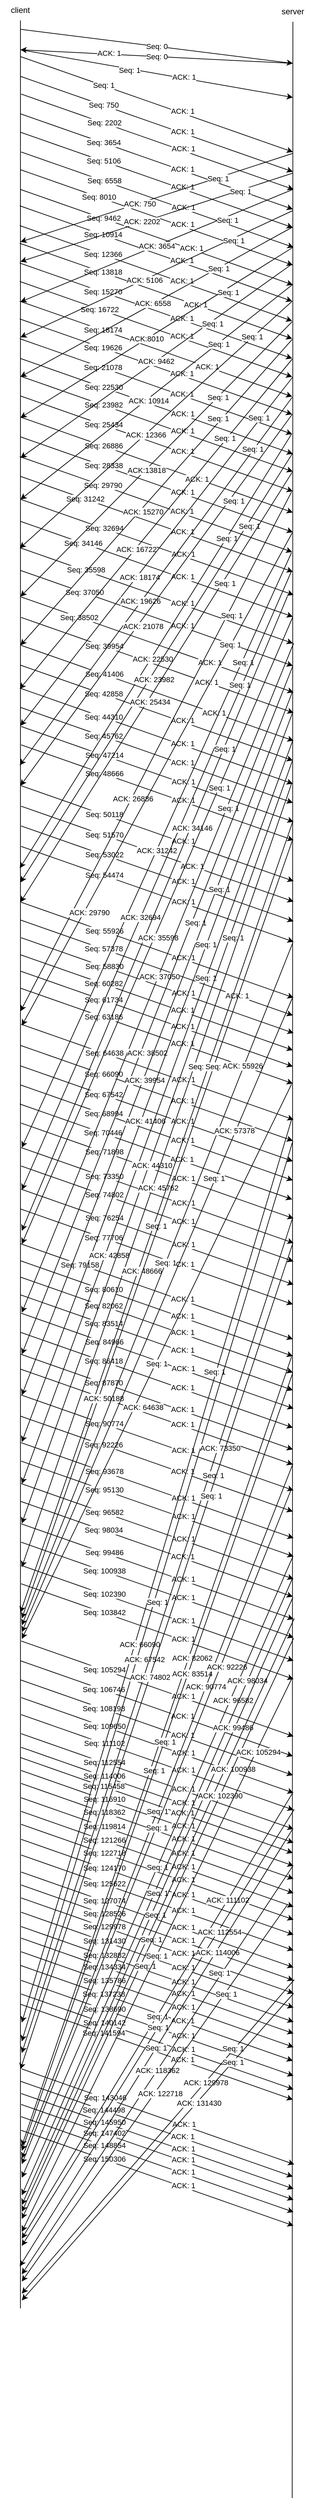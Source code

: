 <mxfile version="20.5.3" type="github">
  <diagram id="L7-VrTrqVsXTuc7JY2PF" name="Trang-1">
    <mxGraphModel dx="708" dy="426" grid="1" gridSize="10" guides="1" tooltips="1" connect="1" arrows="1" fold="1" page="1" pageScale="1" pageWidth="1000" pageHeight="10000" math="0" shadow="0">
      <root>
        <mxCell id="0" />
        <mxCell id="1" parent="0" />
        <mxCell id="-29obUkqVTbiaysX2pNh-2" value="" style="endArrow=none;html=1;rounded=0;entryX=0.5;entryY=1;entryDx=0;entryDy=0;" edge="1" parent="1" target="-29obUkqVTbiaysX2pNh-13">
          <mxGeometry width="50" height="50" relative="1" as="geometry">
            <mxPoint x="288" y="3482.339" as="sourcePoint" />
            <mxPoint x="288" y="158" as="targetPoint" />
          </mxGeometry>
        </mxCell>
        <mxCell id="-29obUkqVTbiaysX2pNh-3" value="" style="endArrow=none;html=1;rounded=0;entryX=0.5;entryY=1;entryDx=0;entryDy=0;" edge="1" parent="1" target="-29obUkqVTbiaysX2pNh-14">
          <mxGeometry width="50" height="50" relative="1" as="geometry">
            <mxPoint x="687" y="3760.585" as="sourcePoint" />
            <mxPoint x="687" y="159" as="targetPoint" />
          </mxGeometry>
        </mxCell>
        <mxCell id="-29obUkqVTbiaysX2pNh-13" value="client" style="text;html=1;strokeColor=none;fillColor=none;align=center;verticalAlign=middle;whiteSpace=wrap;rounded=0;" vertex="1" parent="1">
          <mxGeometry x="258" y="95" width="60" height="30" as="geometry" />
        </mxCell>
        <mxCell id="-29obUkqVTbiaysX2pNh-14" value="server" style="text;html=1;strokeColor=none;fillColor=none;align=center;verticalAlign=middle;whiteSpace=wrap;rounded=0;" vertex="1" parent="1">
          <mxGeometry x="658" y="97" width="60" height="30" as="geometry" />
        </mxCell>
        <mxCell id="-29obUkqVTbiaysX2pNh-15" value="" style="endArrow=classic;html=1;rounded=0;" edge="1" parent="1">
          <mxGeometry relative="1" as="geometry">
            <mxPoint x="288" y="178" as="sourcePoint" />
            <mxPoint x="688" y="318" as="targetPoint" />
          </mxGeometry>
        </mxCell>
        <mxCell id="-29obUkqVTbiaysX2pNh-16" value="ACK: 1" style="edgeLabel;resizable=0;html=1;align=center;verticalAlign=middle;" connectable="0" vertex="1" parent="-29obUkqVTbiaysX2pNh-15">
          <mxGeometry relative="1" as="geometry">
            <mxPoint x="38" y="10" as="offset" />
          </mxGeometry>
        </mxCell>
        <mxCell id="-29obUkqVTbiaysX2pNh-18" value="Seq: 1" style="edgeLabel;resizable=0;html=1;align=center;verticalAlign=middle;" connectable="0" vertex="1" parent="-29obUkqVTbiaysX2pNh-15">
          <mxGeometry relative="1" as="geometry">
            <mxPoint x="-78" y="-28" as="offset" />
          </mxGeometry>
        </mxCell>
        <mxCell id="-29obUkqVTbiaysX2pNh-19" value="" style="endArrow=classic;html=1;rounded=0;" edge="1" parent="1">
          <mxGeometry relative="1" as="geometry">
            <mxPoint x="288" y="207.0" as="sourcePoint" />
            <mxPoint x="688" y="347" as="targetPoint" />
          </mxGeometry>
        </mxCell>
        <mxCell id="-29obUkqVTbiaysX2pNh-20" value="ACK: 1" style="edgeLabel;resizable=0;html=1;align=center;verticalAlign=middle;" connectable="0" vertex="1" parent="-29obUkqVTbiaysX2pNh-19">
          <mxGeometry relative="1" as="geometry">
            <mxPoint x="38" y="11" as="offset" />
          </mxGeometry>
        </mxCell>
        <mxCell id="-29obUkqVTbiaysX2pNh-21" value="Seq: 750" style="edgeLabel;resizable=0;html=1;align=center;verticalAlign=middle;" connectable="0" vertex="1" parent="-29obUkqVTbiaysX2pNh-19">
          <mxGeometry relative="1" as="geometry">
            <mxPoint x="-78" y="-28" as="offset" />
          </mxGeometry>
        </mxCell>
        <mxCell id="-29obUkqVTbiaysX2pNh-23" value="" style="endArrow=classic;html=1;rounded=0;" edge="1" parent="1">
          <mxGeometry relative="1" as="geometry">
            <mxPoint x="289" y="233.0" as="sourcePoint" />
            <mxPoint x="689" y="373" as="targetPoint" />
          </mxGeometry>
        </mxCell>
        <mxCell id="-29obUkqVTbiaysX2pNh-24" value="ACK: 1" style="edgeLabel;resizable=0;html=1;align=center;verticalAlign=middle;" connectable="0" vertex="1" parent="-29obUkqVTbiaysX2pNh-23">
          <mxGeometry relative="1" as="geometry">
            <mxPoint x="38" y="10" as="offset" />
          </mxGeometry>
        </mxCell>
        <mxCell id="-29obUkqVTbiaysX2pNh-25" value="Seq: 2202" style="edgeLabel;resizable=0;html=1;align=center;verticalAlign=middle;" connectable="0" vertex="1" parent="-29obUkqVTbiaysX2pNh-23">
          <mxGeometry relative="1" as="geometry">
            <mxPoint x="-78" y="-28" as="offset" />
          </mxGeometry>
        </mxCell>
        <mxCell id="-29obUkqVTbiaysX2pNh-26" value="" style="endArrow=classic;html=1;rounded=0;" edge="1" parent="1">
          <mxGeometry relative="1" as="geometry">
            <mxPoint x="288" y="262.0" as="sourcePoint" />
            <mxPoint x="688" y="402" as="targetPoint" />
          </mxGeometry>
        </mxCell>
        <mxCell id="-29obUkqVTbiaysX2pNh-27" value="ACK: 1" style="edgeLabel;resizable=0;html=1;align=center;verticalAlign=middle;" connectable="0" vertex="1" parent="-29obUkqVTbiaysX2pNh-26">
          <mxGeometry relative="1" as="geometry">
            <mxPoint x="38" y="11" as="offset" />
          </mxGeometry>
        </mxCell>
        <mxCell id="-29obUkqVTbiaysX2pNh-28" value="Seq: 3654" style="edgeLabel;resizable=0;html=1;align=center;verticalAlign=middle;" connectable="0" vertex="1" parent="-29obUkqVTbiaysX2pNh-26">
          <mxGeometry relative="1" as="geometry">
            <mxPoint x="-78" y="-28" as="offset" />
          </mxGeometry>
        </mxCell>
        <mxCell id="-29obUkqVTbiaysX2pNh-29" value="" style="endArrow=classic;html=1;rounded=0;" edge="1" parent="1">
          <mxGeometry relative="1" as="geometry">
            <mxPoint x="288" y="289.0" as="sourcePoint" />
            <mxPoint x="688" y="429" as="targetPoint" />
          </mxGeometry>
        </mxCell>
        <mxCell id="-29obUkqVTbiaysX2pNh-30" value="ACK: 1" style="edgeLabel;resizable=0;html=1;align=center;verticalAlign=middle;" connectable="0" vertex="1" parent="-29obUkqVTbiaysX2pNh-29">
          <mxGeometry relative="1" as="geometry">
            <mxPoint x="38" y="10" as="offset" />
          </mxGeometry>
        </mxCell>
        <mxCell id="-29obUkqVTbiaysX2pNh-31" value="Seq: 5106" style="edgeLabel;resizable=0;html=1;align=center;verticalAlign=middle;" connectable="0" vertex="1" parent="-29obUkqVTbiaysX2pNh-29">
          <mxGeometry relative="1" as="geometry">
            <mxPoint x="-78" y="-28" as="offset" />
          </mxGeometry>
        </mxCell>
        <mxCell id="-29obUkqVTbiaysX2pNh-32" value="" style="endArrow=classic;html=1;rounded=0;" edge="1" parent="1">
          <mxGeometry relative="1" as="geometry">
            <mxPoint x="289" y="318.0" as="sourcePoint" />
            <mxPoint x="689" y="458" as="targetPoint" />
          </mxGeometry>
        </mxCell>
        <mxCell id="-29obUkqVTbiaysX2pNh-33" value="ACK: 1" style="edgeLabel;resizable=0;html=1;align=center;verticalAlign=middle;" connectable="0" vertex="1" parent="-29obUkqVTbiaysX2pNh-32">
          <mxGeometry relative="1" as="geometry">
            <mxPoint x="38" y="11" as="offset" />
          </mxGeometry>
        </mxCell>
        <mxCell id="-29obUkqVTbiaysX2pNh-34" value="Seq: 6558" style="edgeLabel;resizable=0;html=1;align=center;verticalAlign=middle;" connectable="0" vertex="1" parent="-29obUkqVTbiaysX2pNh-32">
          <mxGeometry relative="1" as="geometry">
            <mxPoint x="-78" y="-28" as="offset" />
          </mxGeometry>
        </mxCell>
        <mxCell id="-29obUkqVTbiaysX2pNh-35" value="" style="endArrow=classic;html=1;rounded=0;" edge="1" parent="1">
          <mxGeometry relative="1" as="geometry">
            <mxPoint x="288" y="344.0" as="sourcePoint" />
            <mxPoint x="688" y="484" as="targetPoint" />
          </mxGeometry>
        </mxCell>
        <mxCell id="-29obUkqVTbiaysX2pNh-36" value="ACK: 1" style="edgeLabel;resizable=0;html=1;align=center;verticalAlign=middle;" connectable="0" vertex="1" parent="-29obUkqVTbiaysX2pNh-35">
          <mxGeometry relative="1" as="geometry">
            <mxPoint x="38" y="10" as="offset" />
          </mxGeometry>
        </mxCell>
        <mxCell id="-29obUkqVTbiaysX2pNh-37" value="Seq: 8010" style="edgeLabel;resizable=0;html=1;align=center;verticalAlign=middle;" connectable="0" vertex="1" parent="-29obUkqVTbiaysX2pNh-35">
          <mxGeometry relative="1" as="geometry">
            <mxPoint x="-85" y="-30" as="offset" />
          </mxGeometry>
        </mxCell>
        <mxCell id="-29obUkqVTbiaysX2pNh-38" value="" style="endArrow=classic;html=1;rounded=0;" edge="1" parent="1">
          <mxGeometry relative="1" as="geometry">
            <mxPoint x="288" y="373.0" as="sourcePoint" />
            <mxPoint x="688" y="513" as="targetPoint" />
          </mxGeometry>
        </mxCell>
        <mxCell id="-29obUkqVTbiaysX2pNh-39" value="ACK: 1" style="edgeLabel;resizable=0;html=1;align=center;verticalAlign=middle;" connectable="0" vertex="1" parent="-29obUkqVTbiaysX2pNh-38">
          <mxGeometry relative="1" as="geometry">
            <mxPoint x="51" y="16" as="offset" />
          </mxGeometry>
        </mxCell>
        <mxCell id="-29obUkqVTbiaysX2pNh-40" value="Seq: 9462" style="edgeLabel;resizable=0;html=1;align=center;verticalAlign=middle;" connectable="0" vertex="1" parent="-29obUkqVTbiaysX2pNh-38">
          <mxGeometry relative="1" as="geometry">
            <mxPoint x="-78" y="-28" as="offset" />
          </mxGeometry>
        </mxCell>
        <mxCell id="-29obUkqVTbiaysX2pNh-41" value="" style="endArrow=classic;html=1;rounded=0;" edge="1" parent="1">
          <mxGeometry relative="1" as="geometry">
            <mxPoint x="287" y="397.0" as="sourcePoint" />
            <mxPoint x="687" y="537" as="targetPoint" />
          </mxGeometry>
        </mxCell>
        <mxCell id="-29obUkqVTbiaysX2pNh-42" value="ACK: 1" style="edgeLabel;resizable=0;html=1;align=center;verticalAlign=middle;" connectable="0" vertex="1" parent="-29obUkqVTbiaysX2pNh-41">
          <mxGeometry relative="1" as="geometry">
            <mxPoint x="38" y="10" as="offset" />
          </mxGeometry>
        </mxCell>
        <mxCell id="-29obUkqVTbiaysX2pNh-43" value="Seq: 10914" style="edgeLabel;resizable=0;html=1;align=center;verticalAlign=middle;" connectable="0" vertex="1" parent="-29obUkqVTbiaysX2pNh-41">
          <mxGeometry relative="1" as="geometry">
            <mxPoint x="-78" y="-28" as="offset" />
          </mxGeometry>
        </mxCell>
        <mxCell id="-29obUkqVTbiaysX2pNh-44" value="" style="endArrow=classic;html=1;rounded=0;" edge="1" parent="1">
          <mxGeometry relative="1" as="geometry">
            <mxPoint x="287" y="426.0" as="sourcePoint" />
            <mxPoint x="687" y="566" as="targetPoint" />
          </mxGeometry>
        </mxCell>
        <mxCell id="-29obUkqVTbiaysX2pNh-45" value="ACK: 1" style="edgeLabel;resizable=0;html=1;align=center;verticalAlign=middle;" connectable="0" vertex="1" parent="-29obUkqVTbiaysX2pNh-44">
          <mxGeometry relative="1" as="geometry">
            <mxPoint x="38" y="11" as="offset" />
          </mxGeometry>
        </mxCell>
        <mxCell id="-29obUkqVTbiaysX2pNh-46" value="Seq: 12366" style="edgeLabel;resizable=0;html=1;align=center;verticalAlign=middle;" connectable="0" vertex="1" parent="-29obUkqVTbiaysX2pNh-44">
          <mxGeometry relative="1" as="geometry">
            <mxPoint x="-78" y="-28" as="offset" />
          </mxGeometry>
        </mxCell>
        <mxCell id="-29obUkqVTbiaysX2pNh-47" value="" style="endArrow=classic;html=1;rounded=0;" edge="1" parent="1">
          <mxGeometry relative="1" as="geometry">
            <mxPoint x="287" y="452.0" as="sourcePoint" />
            <mxPoint x="687" y="592" as="targetPoint" />
          </mxGeometry>
        </mxCell>
        <mxCell id="-29obUkqVTbiaysX2pNh-48" value="ACK: 1" style="edgeLabel;resizable=0;html=1;align=center;verticalAlign=middle;" connectable="0" vertex="1" parent="-29obUkqVTbiaysX2pNh-47">
          <mxGeometry relative="1" as="geometry">
            <mxPoint x="58" y="20" as="offset" />
          </mxGeometry>
        </mxCell>
        <mxCell id="-29obUkqVTbiaysX2pNh-49" value="Seq: 13818" style="edgeLabel;resizable=0;html=1;align=center;verticalAlign=middle;" connectable="0" vertex="1" parent="-29obUkqVTbiaysX2pNh-47">
          <mxGeometry relative="1" as="geometry">
            <mxPoint x="-78" y="-28" as="offset" />
          </mxGeometry>
        </mxCell>
        <mxCell id="-29obUkqVTbiaysX2pNh-50" value="" style="endArrow=classic;html=1;rounded=0;" edge="1" parent="1">
          <mxGeometry relative="1" as="geometry">
            <mxPoint x="287" y="481.0" as="sourcePoint" />
            <mxPoint x="687" y="621" as="targetPoint" />
          </mxGeometry>
        </mxCell>
        <mxCell id="-29obUkqVTbiaysX2pNh-51" value="ACK: 1" style="edgeLabel;resizable=0;html=1;align=center;verticalAlign=middle;" connectable="0" vertex="1" parent="-29obUkqVTbiaysX2pNh-50">
          <mxGeometry relative="1" as="geometry">
            <mxPoint x="38" y="11" as="offset" />
          </mxGeometry>
        </mxCell>
        <mxCell id="-29obUkqVTbiaysX2pNh-52" value="Seq: 15270" style="edgeLabel;resizable=0;html=1;align=center;verticalAlign=middle;" connectable="0" vertex="1" parent="-29obUkqVTbiaysX2pNh-50">
          <mxGeometry relative="1" as="geometry">
            <mxPoint x="-78" y="-28" as="offset" />
          </mxGeometry>
        </mxCell>
        <mxCell id="-29obUkqVTbiaysX2pNh-53" value="" style="endArrow=classic;html=1;rounded=0;" edge="1" parent="1">
          <mxGeometry relative="1" as="geometry">
            <mxPoint x="287" y="508" as="sourcePoint" />
            <mxPoint x="687" y="648" as="targetPoint" />
          </mxGeometry>
        </mxCell>
        <mxCell id="-29obUkqVTbiaysX2pNh-54" value="ACK: 1" style="edgeLabel;resizable=0;html=1;align=center;verticalAlign=middle;" connectable="0" vertex="1" parent="-29obUkqVTbiaysX2pNh-53">
          <mxGeometry relative="1" as="geometry">
            <mxPoint x="38" y="10" as="offset" />
          </mxGeometry>
        </mxCell>
        <mxCell id="-29obUkqVTbiaysX2pNh-55" value="Seq: 16722" style="edgeLabel;resizable=0;html=1;align=center;verticalAlign=middle;" connectable="0" vertex="1" parent="-29obUkqVTbiaysX2pNh-53">
          <mxGeometry relative="1" as="geometry">
            <mxPoint x="-83" y="-29" as="offset" />
          </mxGeometry>
        </mxCell>
        <mxCell id="-29obUkqVTbiaysX2pNh-56" value="" style="endArrow=classic;html=1;rounded=0;" edge="1" parent="1">
          <mxGeometry relative="1" as="geometry">
            <mxPoint x="287" y="537.0" as="sourcePoint" />
            <mxPoint x="687" y="677" as="targetPoint" />
          </mxGeometry>
        </mxCell>
        <mxCell id="-29obUkqVTbiaysX2pNh-57" value="ACK: 1" style="edgeLabel;resizable=0;html=1;align=center;verticalAlign=middle;" connectable="0" vertex="1" parent="-29obUkqVTbiaysX2pNh-56">
          <mxGeometry relative="1" as="geometry">
            <mxPoint x="75" y="26" as="offset" />
          </mxGeometry>
        </mxCell>
        <mxCell id="-29obUkqVTbiaysX2pNh-58" value="Seq: 18174" style="edgeLabel;resizable=0;html=1;align=center;verticalAlign=middle;" connectable="0" vertex="1" parent="-29obUkqVTbiaysX2pNh-56">
          <mxGeometry relative="1" as="geometry">
            <mxPoint x="-78" y="-28" as="offset" />
          </mxGeometry>
        </mxCell>
        <mxCell id="-29obUkqVTbiaysX2pNh-59" value="" style="endArrow=classic;html=1;rounded=0;" edge="1" parent="1">
          <mxGeometry relative="1" as="geometry">
            <mxPoint x="287" y="563" as="sourcePoint" />
            <mxPoint x="687" y="703" as="targetPoint" />
          </mxGeometry>
        </mxCell>
        <mxCell id="-29obUkqVTbiaysX2pNh-60" value="ACK: 1" style="edgeLabel;resizable=0;html=1;align=center;verticalAlign=middle;" connectable="0" vertex="1" parent="-29obUkqVTbiaysX2pNh-59">
          <mxGeometry relative="1" as="geometry">
            <mxPoint x="38" y="10" as="offset" />
          </mxGeometry>
        </mxCell>
        <mxCell id="-29obUkqVTbiaysX2pNh-61" value="Seq: 19626" style="edgeLabel;resizable=0;html=1;align=center;verticalAlign=middle;" connectable="0" vertex="1" parent="-29obUkqVTbiaysX2pNh-59">
          <mxGeometry relative="1" as="geometry">
            <mxPoint x="-78" y="-28" as="offset" />
          </mxGeometry>
        </mxCell>
        <mxCell id="-29obUkqVTbiaysX2pNh-62" value="" style="endArrow=classic;html=1;rounded=0;" edge="1" parent="1">
          <mxGeometry relative="1" as="geometry">
            <mxPoint x="287" y="592.0" as="sourcePoint" />
            <mxPoint x="687" y="732" as="targetPoint" />
          </mxGeometry>
        </mxCell>
        <mxCell id="-29obUkqVTbiaysX2pNh-63" value="ACK: 1" style="edgeLabel;resizable=0;html=1;align=center;verticalAlign=middle;" connectable="0" vertex="1" parent="-29obUkqVTbiaysX2pNh-62">
          <mxGeometry relative="1" as="geometry">
            <mxPoint x="38" y="11" as="offset" />
          </mxGeometry>
        </mxCell>
        <mxCell id="-29obUkqVTbiaysX2pNh-64" value="Seq: 21078" style="edgeLabel;resizable=0;html=1;align=center;verticalAlign=middle;" connectable="0" vertex="1" parent="-29obUkqVTbiaysX2pNh-62">
          <mxGeometry relative="1" as="geometry">
            <mxPoint x="-78" y="-28" as="offset" />
          </mxGeometry>
        </mxCell>
        <mxCell id="-29obUkqVTbiaysX2pNh-65" value="" style="endArrow=classic;html=1;rounded=0;" edge="1" parent="1">
          <mxGeometry relative="1" as="geometry">
            <mxPoint x="688" y="320" as="sourcePoint" />
            <mxPoint x="288" y="450" as="targetPoint" />
          </mxGeometry>
        </mxCell>
        <mxCell id="-29obUkqVTbiaysX2pNh-66" value="Seq: 1" style="edgeLabel;resizable=0;html=1;align=center;verticalAlign=middle;" connectable="0" vertex="1" parent="-29obUkqVTbiaysX2pNh-65">
          <mxGeometry relative="1" as="geometry">
            <mxPoint x="90" y="-28" as="offset" />
          </mxGeometry>
        </mxCell>
        <mxCell id="-29obUkqVTbiaysX2pNh-70" value="ACK: 750" style="edgeLabel;resizable=0;html=1;align=center;verticalAlign=middle;" connectable="0" vertex="1" parent="-29obUkqVTbiaysX2pNh-65">
          <mxGeometry relative="1" as="geometry">
            <mxPoint x="-25" y="9" as="offset" />
          </mxGeometry>
        </mxCell>
        <mxCell id="-29obUkqVTbiaysX2pNh-71" value="" style="endArrow=classic;html=1;rounded=0;" edge="1" parent="1">
          <mxGeometry relative="1" as="geometry">
            <mxPoint x="688" y="349" as="sourcePoint" />
            <mxPoint x="288" y="479" as="targetPoint" />
          </mxGeometry>
        </mxCell>
        <mxCell id="-29obUkqVTbiaysX2pNh-72" value="ACK: 2202" style="edgeLabel;resizable=0;html=1;align=center;verticalAlign=middle;" connectable="0" vertex="1" parent="-29obUkqVTbiaysX2pNh-71">
          <mxGeometry relative="1" as="geometry">
            <mxPoint x="-22" y="6" as="offset" />
          </mxGeometry>
        </mxCell>
        <mxCell id="-29obUkqVTbiaysX2pNh-73" value="Seq: 1" style="edgeLabel;resizable=0;html=1;align=center;verticalAlign=middle;" connectable="0" vertex="1" parent="-29obUkqVTbiaysX2pNh-71">
          <mxGeometry relative="1" as="geometry">
            <mxPoint x="123" y="-38" as="offset" />
          </mxGeometry>
        </mxCell>
        <mxCell id="-29obUkqVTbiaysX2pNh-76" value="" style="endArrow=classic;html=1;rounded=0;" edge="1" parent="1">
          <mxGeometry relative="1" as="geometry">
            <mxPoint x="688" y="373" as="sourcePoint" />
            <mxPoint x="288" y="538" as="targetPoint" />
          </mxGeometry>
        </mxCell>
        <mxCell id="-29obUkqVTbiaysX2pNh-77" value="ACK: 3654" style="edgeLabel;resizable=0;html=1;align=center;verticalAlign=middle;" connectable="0" vertex="1" parent="-29obUkqVTbiaysX2pNh-76">
          <mxGeometry relative="1" as="geometry" />
        </mxCell>
        <mxCell id="-29obUkqVTbiaysX2pNh-78" value="Seq: 1" style="edgeLabel;resizable=0;html=1;align=center;verticalAlign=middle;" connectable="0" vertex="1" parent="-29obUkqVTbiaysX2pNh-76">
          <mxGeometry relative="1" as="geometry">
            <mxPoint x="104" y="-38" as="offset" />
          </mxGeometry>
        </mxCell>
        <mxCell id="-29obUkqVTbiaysX2pNh-79" value="" style="endArrow=classic;html=1;rounded=0;" edge="1" parent="1">
          <mxGeometry relative="1" as="geometry">
            <mxPoint x="688" y="404" as="sourcePoint" />
            <mxPoint x="288" y="590" as="targetPoint" />
          </mxGeometry>
        </mxCell>
        <mxCell id="-29obUkqVTbiaysX2pNh-80" value="ACK: 5106" style="edgeLabel;resizable=0;html=1;align=center;verticalAlign=middle;" connectable="0" vertex="1" parent="-29obUkqVTbiaysX2pNh-79">
          <mxGeometry relative="1" as="geometry">
            <mxPoint x="-18" y="9" as="offset" />
          </mxGeometry>
        </mxCell>
        <mxCell id="-29obUkqVTbiaysX2pNh-81" value="Seq: 1" style="edgeLabel;resizable=0;html=1;align=center;verticalAlign=middle;" connectable="0" vertex="1" parent="-29obUkqVTbiaysX2pNh-79">
          <mxGeometry relative="1" as="geometry">
            <mxPoint x="113" y="-49" as="offset" />
          </mxGeometry>
        </mxCell>
        <mxCell id="-29obUkqVTbiaysX2pNh-86" value="" style="endArrow=classic;html=1;rounded=0;" edge="1" parent="1">
          <mxGeometry relative="1" as="geometry">
            <mxPoint x="288" y="621.0" as="sourcePoint" />
            <mxPoint x="688" y="761.0" as="targetPoint" />
          </mxGeometry>
        </mxCell>
        <mxCell id="-29obUkqVTbiaysX2pNh-87" value="ACK: 1" style="edgeLabel;resizable=0;html=1;align=center;verticalAlign=middle;" connectable="0" vertex="1" parent="-29obUkqVTbiaysX2pNh-86">
          <mxGeometry relative="1" as="geometry">
            <mxPoint x="38" y="11" as="offset" />
          </mxGeometry>
        </mxCell>
        <mxCell id="-29obUkqVTbiaysX2pNh-88" value="Seq: 22530" style="edgeLabel;resizable=0;html=1;align=center;verticalAlign=middle;" connectable="0" vertex="1" parent="-29obUkqVTbiaysX2pNh-86">
          <mxGeometry relative="1" as="geometry">
            <mxPoint x="-78" y="-28" as="offset" />
          </mxGeometry>
        </mxCell>
        <mxCell id="-29obUkqVTbiaysX2pNh-89" value="" style="endArrow=classic;html=1;rounded=0;" edge="1" parent="1">
          <mxGeometry relative="1" as="geometry">
            <mxPoint x="288" y="647" as="sourcePoint" />
            <mxPoint x="688" y="787" as="targetPoint" />
          </mxGeometry>
        </mxCell>
        <mxCell id="-29obUkqVTbiaysX2pNh-90" value="ACK: 1" style="edgeLabel;resizable=0;html=1;align=center;verticalAlign=middle;" connectable="0" vertex="1" parent="-29obUkqVTbiaysX2pNh-89">
          <mxGeometry relative="1" as="geometry">
            <mxPoint x="38" y="10" as="offset" />
          </mxGeometry>
        </mxCell>
        <mxCell id="-29obUkqVTbiaysX2pNh-91" value="Seq: 23982" style="edgeLabel;resizable=0;html=1;align=center;verticalAlign=middle;" connectable="0" vertex="1" parent="-29obUkqVTbiaysX2pNh-89">
          <mxGeometry relative="1" as="geometry">
            <mxPoint x="-78" y="-28" as="offset" />
          </mxGeometry>
        </mxCell>
        <mxCell id="-29obUkqVTbiaysX2pNh-92" value="" style="endArrow=classic;html=1;rounded=0;" edge="1" parent="1">
          <mxGeometry relative="1" as="geometry">
            <mxPoint x="288" y="676.0" as="sourcePoint" />
            <mxPoint x="688" y="816.0" as="targetPoint" />
          </mxGeometry>
        </mxCell>
        <mxCell id="-29obUkqVTbiaysX2pNh-93" value="ACK: 1" style="edgeLabel;resizable=0;html=1;align=center;verticalAlign=middle;" connectable="0" vertex="1" parent="-29obUkqVTbiaysX2pNh-92">
          <mxGeometry relative="1" as="geometry">
            <mxPoint x="38" y="11" as="offset" />
          </mxGeometry>
        </mxCell>
        <mxCell id="-29obUkqVTbiaysX2pNh-94" value="Seq: 25434" style="edgeLabel;resizable=0;html=1;align=center;verticalAlign=middle;" connectable="0" vertex="1" parent="-29obUkqVTbiaysX2pNh-92">
          <mxGeometry relative="1" as="geometry">
            <mxPoint x="-78" y="-28" as="offset" />
          </mxGeometry>
        </mxCell>
        <mxCell id="-29obUkqVTbiaysX2pNh-95" value="" style="endArrow=classic;html=1;rounded=0;" edge="1" parent="1">
          <mxGeometry relative="1" as="geometry">
            <mxPoint x="688" y="428" as="sourcePoint" />
            <mxPoint x="288" y="648" as="targetPoint" />
          </mxGeometry>
        </mxCell>
        <mxCell id="-29obUkqVTbiaysX2pNh-96" value="ACK: 6558" style="edgeLabel;resizable=0;html=1;align=center;verticalAlign=middle;" connectable="0" vertex="1" parent="-29obUkqVTbiaysX2pNh-95">
          <mxGeometry relative="1" as="geometry">
            <mxPoint x="-6" y="2" as="offset" />
          </mxGeometry>
        </mxCell>
        <mxCell id="-29obUkqVTbiaysX2pNh-97" value="Seq: 1" style="edgeLabel;resizable=0;html=1;align=center;verticalAlign=middle;" connectable="0" vertex="1" parent="-29obUkqVTbiaysX2pNh-95">
          <mxGeometry relative="1" as="geometry">
            <mxPoint x="91" y="-49" as="offset" />
          </mxGeometry>
        </mxCell>
        <mxCell id="-29obUkqVTbiaysX2pNh-98" value="" style="endArrow=classic;html=1;rounded=0;" edge="1" parent="1">
          <mxGeometry relative="1" as="geometry">
            <mxPoint x="688" y="458" as="sourcePoint" />
            <mxPoint x="288" y="708" as="targetPoint" />
          </mxGeometry>
        </mxCell>
        <mxCell id="-29obUkqVTbiaysX2pNh-99" value="ACK:8010" style="edgeLabel;resizable=0;html=1;align=center;verticalAlign=middle;" connectable="0" vertex="1" parent="-29obUkqVTbiaysX2pNh-98">
          <mxGeometry relative="1" as="geometry">
            <mxPoint x="-15" y="9" as="offset" />
          </mxGeometry>
        </mxCell>
        <mxCell id="-29obUkqVTbiaysX2pNh-100" value="Seq: 1" style="edgeLabel;resizable=0;html=1;align=center;verticalAlign=middle;" connectable="0" vertex="1" parent="-29obUkqVTbiaysX2pNh-98">
          <mxGeometry relative="1" as="geometry">
            <mxPoint x="105" y="-59" as="offset" />
          </mxGeometry>
        </mxCell>
        <mxCell id="-29obUkqVTbiaysX2pNh-106" value="" style="endArrow=classic;html=1;rounded=0;" edge="1" parent="1">
          <mxGeometry relative="1" as="geometry">
            <mxPoint x="288" y="707.0" as="sourcePoint" />
            <mxPoint x="688" y="847" as="targetPoint" />
          </mxGeometry>
        </mxCell>
        <mxCell id="-29obUkqVTbiaysX2pNh-107" value="ACK: 1" style="edgeLabel;resizable=0;html=1;align=center;verticalAlign=middle;" connectable="0" vertex="1" parent="-29obUkqVTbiaysX2pNh-106">
          <mxGeometry relative="1" as="geometry">
            <mxPoint x="59" y="21" as="offset" />
          </mxGeometry>
        </mxCell>
        <mxCell id="-29obUkqVTbiaysX2pNh-108" value="Seq: 26886" style="edgeLabel;resizable=0;html=1;align=center;verticalAlign=middle;" connectable="0" vertex="1" parent="-29obUkqVTbiaysX2pNh-106">
          <mxGeometry relative="1" as="geometry">
            <mxPoint x="-78" y="-28" as="offset" />
          </mxGeometry>
        </mxCell>
        <mxCell id="-29obUkqVTbiaysX2pNh-109" value="" style="endArrow=classic;html=1;rounded=0;" edge="1" parent="1">
          <mxGeometry relative="1" as="geometry">
            <mxPoint x="288" y="736.0" as="sourcePoint" />
            <mxPoint x="688" y="876" as="targetPoint" />
          </mxGeometry>
        </mxCell>
        <mxCell id="-29obUkqVTbiaysX2pNh-110" value="ACK: 1" style="edgeLabel;resizable=0;html=1;align=center;verticalAlign=middle;" connectable="0" vertex="1" parent="-29obUkqVTbiaysX2pNh-109">
          <mxGeometry relative="1" as="geometry">
            <mxPoint x="38" y="11" as="offset" />
          </mxGeometry>
        </mxCell>
        <mxCell id="-29obUkqVTbiaysX2pNh-111" value="Seq: 28338" style="edgeLabel;resizable=0;html=1;align=center;verticalAlign=middle;" connectable="0" vertex="1" parent="-29obUkqVTbiaysX2pNh-109">
          <mxGeometry relative="1" as="geometry">
            <mxPoint x="-78" y="-28" as="offset" />
          </mxGeometry>
        </mxCell>
        <mxCell id="-29obUkqVTbiaysX2pNh-112" value="" style="endArrow=classic;html=1;rounded=0;" edge="1" parent="1">
          <mxGeometry relative="1" as="geometry">
            <mxPoint x="686" y="483" as="sourcePoint" />
            <mxPoint x="288" y="767" as="targetPoint" />
          </mxGeometry>
        </mxCell>
        <mxCell id="-29obUkqVTbiaysX2pNh-113" value="ACK: 9462" style="edgeLabel;resizable=0;html=1;align=center;verticalAlign=middle;" connectable="0" vertex="1" parent="-29obUkqVTbiaysX2pNh-112">
          <mxGeometry relative="1" as="geometry" />
        </mxCell>
        <mxCell id="-29obUkqVTbiaysX2pNh-114" value="Seq: 1" style="edgeLabel;resizable=0;html=1;align=center;verticalAlign=middle;" connectable="0" vertex="1" parent="-29obUkqVTbiaysX2pNh-112">
          <mxGeometry relative="1" as="geometry">
            <mxPoint x="83" y="-55" as="offset" />
          </mxGeometry>
        </mxCell>
        <mxCell id="-29obUkqVTbiaysX2pNh-119" value="" style="endArrow=classic;html=1;rounded=0;" edge="1" parent="1">
          <mxGeometry relative="1" as="geometry">
            <mxPoint x="287" y="765.0" as="sourcePoint" />
            <mxPoint x="687" y="905" as="targetPoint" />
          </mxGeometry>
        </mxCell>
        <mxCell id="-29obUkqVTbiaysX2pNh-120" value="ACK: 1" style="edgeLabel;resizable=0;html=1;align=center;verticalAlign=middle;" connectable="0" vertex="1" parent="-29obUkqVTbiaysX2pNh-119">
          <mxGeometry relative="1" as="geometry">
            <mxPoint x="38" y="10" as="offset" />
          </mxGeometry>
        </mxCell>
        <mxCell id="-29obUkqVTbiaysX2pNh-121" value="Seq: 29790" style="edgeLabel;resizable=0;html=1;align=center;verticalAlign=middle;" connectable="0" vertex="1" parent="-29obUkqVTbiaysX2pNh-119">
          <mxGeometry relative="1" as="geometry">
            <mxPoint x="-78" y="-28" as="offset" />
          </mxGeometry>
        </mxCell>
        <mxCell id="-29obUkqVTbiaysX2pNh-122" value="" style="endArrow=classic;html=1;rounded=0;" edge="1" parent="1">
          <mxGeometry relative="1" as="geometry">
            <mxPoint x="288" y="794.0" as="sourcePoint" />
            <mxPoint x="688" y="934" as="targetPoint" />
          </mxGeometry>
        </mxCell>
        <mxCell id="-29obUkqVTbiaysX2pNh-123" value="ACK: 1" style="edgeLabel;resizable=0;html=1;align=center;verticalAlign=middle;" connectable="0" vertex="1" parent="-29obUkqVTbiaysX2pNh-122">
          <mxGeometry relative="1" as="geometry">
            <mxPoint x="38" y="11" as="offset" />
          </mxGeometry>
        </mxCell>
        <mxCell id="-29obUkqVTbiaysX2pNh-124" value="Seq: 31242" style="edgeLabel;resizable=0;html=1;align=center;verticalAlign=middle;" connectable="0" vertex="1" parent="-29obUkqVTbiaysX2pNh-122">
          <mxGeometry relative="1" as="geometry">
            <mxPoint x="-105" y="-37" as="offset" />
          </mxGeometry>
        </mxCell>
        <mxCell id="-29obUkqVTbiaysX2pNh-125" value="" style="endArrow=classic;html=1;rounded=0;" edge="1" parent="1">
          <mxGeometry relative="1" as="geometry">
            <mxPoint x="687" y="513" as="sourcePoint" />
            <mxPoint x="288" y="828" as="targetPoint" />
          </mxGeometry>
        </mxCell>
        <mxCell id="-29obUkqVTbiaysX2pNh-126" value="ACK: 10914" style="edgeLabel;resizable=0;html=1;align=center;verticalAlign=middle;" connectable="0" vertex="1" parent="-29obUkqVTbiaysX2pNh-125">
          <mxGeometry relative="1" as="geometry">
            <mxPoint x="-12" y="12" as="offset" />
          </mxGeometry>
        </mxCell>
        <mxCell id="-29obUkqVTbiaysX2pNh-127" value="Seq: 1" style="edgeLabel;resizable=0;html=1;align=center;verticalAlign=middle;" connectable="0" vertex="1" parent="-29obUkqVTbiaysX2pNh-125">
          <mxGeometry relative="1" as="geometry">
            <mxPoint x="91" y="-71" as="offset" />
          </mxGeometry>
        </mxCell>
        <mxCell id="-29obUkqVTbiaysX2pNh-131" value="" style="endArrow=classic;html=1;rounded=0;" edge="1" parent="1">
          <mxGeometry relative="1" as="geometry">
            <mxPoint x="289" y="828.0" as="sourcePoint" />
            <mxPoint x="689" y="968" as="targetPoint" />
          </mxGeometry>
        </mxCell>
        <mxCell id="-29obUkqVTbiaysX2pNh-132" value="ACK: 1" style="edgeLabel;resizable=0;html=1;align=center;verticalAlign=middle;" connectable="0" vertex="1" parent="-29obUkqVTbiaysX2pNh-131">
          <mxGeometry relative="1" as="geometry">
            <mxPoint x="38" y="10" as="offset" />
          </mxGeometry>
        </mxCell>
        <mxCell id="-29obUkqVTbiaysX2pNh-133" value="Seq: 32694" style="edgeLabel;resizable=0;html=1;align=center;verticalAlign=middle;" connectable="0" vertex="1" parent="-29obUkqVTbiaysX2pNh-131">
          <mxGeometry relative="1" as="geometry">
            <mxPoint x="-78" y="-28" as="offset" />
          </mxGeometry>
        </mxCell>
        <mxCell id="-29obUkqVTbiaysX2pNh-134" value="" style="endArrow=classic;html=1;rounded=0;" edge="1" parent="1">
          <mxGeometry relative="1" as="geometry">
            <mxPoint x="288" y="860" as="sourcePoint" />
            <mxPoint x="688" y="1000" as="targetPoint" />
          </mxGeometry>
        </mxCell>
        <mxCell id="-29obUkqVTbiaysX2pNh-135" value="ACK: 1" style="edgeLabel;resizable=0;html=1;align=center;verticalAlign=middle;" connectable="0" vertex="1" parent="-29obUkqVTbiaysX2pNh-134">
          <mxGeometry relative="1" as="geometry">
            <mxPoint x="38" y="11" as="offset" />
          </mxGeometry>
        </mxCell>
        <mxCell id="-29obUkqVTbiaysX2pNh-136" value="Seq: 34146" style="edgeLabel;resizable=0;html=1;align=center;verticalAlign=middle;" connectable="0" vertex="1" parent="-29obUkqVTbiaysX2pNh-134">
          <mxGeometry relative="1" as="geometry">
            <mxPoint x="-108" y="-38" as="offset" />
          </mxGeometry>
        </mxCell>
        <mxCell id="-29obUkqVTbiaysX2pNh-137" value="" style="endArrow=classic;html=1;rounded=0;" edge="1" parent="1">
          <mxGeometry relative="1" as="geometry">
            <mxPoint x="687" y="537" as="sourcePoint" />
            <mxPoint x="287" y="899.506" as="targetPoint" />
          </mxGeometry>
        </mxCell>
        <mxCell id="-29obUkqVTbiaysX2pNh-138" value="ACK: 12366" style="edgeLabel;resizable=0;html=1;align=center;verticalAlign=middle;" connectable="0" vertex="1" parent="-29obUkqVTbiaysX2pNh-137">
          <mxGeometry relative="1" as="geometry">
            <mxPoint x="-15" y="14" as="offset" />
          </mxGeometry>
        </mxCell>
        <mxCell id="-29obUkqVTbiaysX2pNh-139" value="Seq: 1" style="edgeLabel;resizable=0;html=1;align=center;verticalAlign=middle;" connectable="0" vertex="1" parent="-29obUkqVTbiaysX2pNh-137">
          <mxGeometry relative="1" as="geometry">
            <mxPoint x="141" y="-130" as="offset" />
          </mxGeometry>
        </mxCell>
        <mxCell id="-29obUkqVTbiaysX2pNh-140" value="" style="endArrow=classic;html=1;rounded=0;" edge="1" parent="1">
          <mxGeometry relative="1" as="geometry">
            <mxPoint x="288" y="899" as="sourcePoint" />
            <mxPoint x="688" y="1039" as="targetPoint" />
          </mxGeometry>
        </mxCell>
        <mxCell id="-29obUkqVTbiaysX2pNh-141" value="ACK: 1" style="edgeLabel;resizable=0;html=1;align=center;verticalAlign=middle;" connectable="0" vertex="1" parent="-29obUkqVTbiaysX2pNh-140">
          <mxGeometry relative="1" as="geometry">
            <mxPoint x="38" y="11" as="offset" />
          </mxGeometry>
        </mxCell>
        <mxCell id="-29obUkqVTbiaysX2pNh-142" value="Seq: 35598" style="edgeLabel;resizable=0;html=1;align=center;verticalAlign=middle;" connectable="0" vertex="1" parent="-29obUkqVTbiaysX2pNh-140">
          <mxGeometry relative="1" as="geometry">
            <mxPoint x="-104" y="-38" as="offset" />
          </mxGeometry>
        </mxCell>
        <mxCell id="-29obUkqVTbiaysX2pNh-143" value="" style="endArrow=classic;html=1;rounded=0;" edge="1" parent="1">
          <mxGeometry relative="1" as="geometry">
            <mxPoint x="288" y="932" as="sourcePoint" />
            <mxPoint x="688" y="1072" as="targetPoint" />
          </mxGeometry>
        </mxCell>
        <mxCell id="-29obUkqVTbiaysX2pNh-144" value="ACK: 1" style="edgeLabel;resizable=0;html=1;align=center;verticalAlign=middle;" connectable="0" vertex="1" parent="-29obUkqVTbiaysX2pNh-143">
          <mxGeometry relative="1" as="geometry">
            <mxPoint x="38" y="11" as="offset" />
          </mxGeometry>
        </mxCell>
        <mxCell id="-29obUkqVTbiaysX2pNh-145" value="Seq: 37050" style="edgeLabel;resizable=0;html=1;align=center;verticalAlign=middle;" connectable="0" vertex="1" parent="-29obUkqVTbiaysX2pNh-143">
          <mxGeometry relative="1" as="geometry">
            <mxPoint x="-106" y="-38" as="offset" />
          </mxGeometry>
        </mxCell>
        <mxCell id="-29obUkqVTbiaysX2pNh-146" value="" style="endArrow=classic;html=1;rounded=0;" edge="1" parent="1">
          <mxGeometry relative="1" as="geometry">
            <mxPoint x="687" y="567" as="sourcePoint" />
            <mxPoint x="288" y="970.506" as="targetPoint" />
          </mxGeometry>
        </mxCell>
        <mxCell id="-29obUkqVTbiaysX2pNh-147" value="ACK:13818" style="edgeLabel;resizable=0;html=1;align=center;verticalAlign=middle;" connectable="0" vertex="1" parent="-29obUkqVTbiaysX2pNh-146">
          <mxGeometry relative="1" as="geometry">
            <mxPoint x="-15" y="16" as="offset" />
          </mxGeometry>
        </mxCell>
        <mxCell id="-29obUkqVTbiaysX2pNh-148" value="Seq: 1" style="edgeLabel;resizable=0;html=1;align=center;verticalAlign=middle;" connectable="0" vertex="1" parent="-29obUkqVTbiaysX2pNh-146">
          <mxGeometry relative="1" as="geometry">
            <mxPoint x="90" y="-91" as="offset" />
          </mxGeometry>
        </mxCell>
        <mxCell id="-29obUkqVTbiaysX2pNh-149" value="" style="endArrow=classic;html=1;rounded=0;" edge="1" parent="1">
          <mxGeometry relative="1" as="geometry">
            <mxPoint x="289" y="971" as="sourcePoint" />
            <mxPoint x="689" y="1111" as="targetPoint" />
          </mxGeometry>
        </mxCell>
        <mxCell id="-29obUkqVTbiaysX2pNh-150" value="ACK: 1" style="edgeLabel;resizable=0;html=1;align=center;verticalAlign=middle;" connectable="0" vertex="1" parent="-29obUkqVTbiaysX2pNh-149">
          <mxGeometry relative="1" as="geometry">
            <mxPoint x="77" y="26" as="offset" />
          </mxGeometry>
        </mxCell>
        <mxCell id="-29obUkqVTbiaysX2pNh-151" value="Seq: 38502" style="edgeLabel;resizable=0;html=1;align=center;verticalAlign=middle;" connectable="0" vertex="1" parent="-29obUkqVTbiaysX2pNh-149">
          <mxGeometry relative="1" as="geometry">
            <mxPoint x="-115" y="-40" as="offset" />
          </mxGeometry>
        </mxCell>
        <mxCell id="-29obUkqVTbiaysX2pNh-152" value="" style="endArrow=classic;html=1;rounded=0;" edge="1" parent="1">
          <mxGeometry relative="1" as="geometry">
            <mxPoint x="289" y="1001" as="sourcePoint" />
            <mxPoint x="689" y="1141" as="targetPoint" />
          </mxGeometry>
        </mxCell>
        <mxCell id="-29obUkqVTbiaysX2pNh-153" value="ACK: 1" style="edgeLabel;resizable=0;html=1;align=center;verticalAlign=middle;" connectable="0" vertex="1" parent="-29obUkqVTbiaysX2pNh-152">
          <mxGeometry relative="1" as="geometry">
            <mxPoint x="72" y="25" as="offset" />
          </mxGeometry>
        </mxCell>
        <mxCell id="-29obUkqVTbiaysX2pNh-154" value="Seq: 39954" style="edgeLabel;resizable=0;html=1;align=center;verticalAlign=middle;" connectable="0" vertex="1" parent="-29obUkqVTbiaysX2pNh-152">
          <mxGeometry relative="1" as="geometry">
            <mxPoint x="-78" y="-28" as="offset" />
          </mxGeometry>
        </mxCell>
        <mxCell id="-29obUkqVTbiaysX2pNh-155" value="" style="endArrow=classic;html=1;rounded=0;" edge="1" parent="1">
          <mxGeometry relative="1" as="geometry">
            <mxPoint x="687" y="593" as="sourcePoint" />
            <mxPoint x="288" y="1042.01" as="targetPoint" />
          </mxGeometry>
        </mxCell>
        <mxCell id="-29obUkqVTbiaysX2pNh-156" value="ACK: 15270" style="edgeLabel;resizable=0;html=1;align=center;verticalAlign=middle;" connectable="0" vertex="1" parent="-29obUkqVTbiaysX2pNh-155">
          <mxGeometry relative="1" as="geometry">
            <mxPoint x="-20" y="28" as="offset" />
          </mxGeometry>
        </mxCell>
        <mxCell id="-29obUkqVTbiaysX2pNh-157" value="Seq: 1" style="edgeLabel;resizable=0;html=1;align=center;verticalAlign=middle;" connectable="0" vertex="1" parent="-29obUkqVTbiaysX2pNh-155">
          <mxGeometry relative="1" as="geometry">
            <mxPoint x="90" y="-109" as="offset" />
          </mxGeometry>
        </mxCell>
        <mxCell id="-29obUkqVTbiaysX2pNh-158" value="" style="endArrow=classic;html=1;rounded=0;" edge="1" parent="1">
          <mxGeometry relative="1" as="geometry">
            <mxPoint x="289" y="1042" as="sourcePoint" />
            <mxPoint x="689" y="1182" as="targetPoint" />
          </mxGeometry>
        </mxCell>
        <mxCell id="-29obUkqVTbiaysX2pNh-159" value="ACK: 1" style="edgeLabel;resizable=0;html=1;align=center;verticalAlign=middle;" connectable="0" vertex="1" parent="-29obUkqVTbiaysX2pNh-158">
          <mxGeometry relative="1" as="geometry">
            <mxPoint x="83" y="29" as="offset" />
          </mxGeometry>
        </mxCell>
        <mxCell id="-29obUkqVTbiaysX2pNh-160" value="Seq: 41406" style="edgeLabel;resizable=0;html=1;align=center;verticalAlign=middle;" connectable="0" vertex="1" parent="-29obUkqVTbiaysX2pNh-158">
          <mxGeometry relative="1" as="geometry">
            <mxPoint x="-78" y="-28" as="offset" />
          </mxGeometry>
        </mxCell>
        <mxCell id="-29obUkqVTbiaysX2pNh-161" value="" style="endArrow=classic;html=1;rounded=0;" edge="1" parent="1">
          <mxGeometry relative="1" as="geometry">
            <mxPoint x="288" y="1071" as="sourcePoint" />
            <mxPoint x="688" y="1211" as="targetPoint" />
          </mxGeometry>
        </mxCell>
        <mxCell id="-29obUkqVTbiaysX2pNh-162" value="ACK: 1" style="edgeLabel;resizable=0;html=1;align=center;verticalAlign=middle;" connectable="0" vertex="1" parent="-29obUkqVTbiaysX2pNh-161">
          <mxGeometry relative="1" as="geometry">
            <mxPoint x="38" y="11" as="offset" />
          </mxGeometry>
        </mxCell>
        <mxCell id="-29obUkqVTbiaysX2pNh-163" value="Seq: 42858" style="edgeLabel;resizable=0;html=1;align=center;verticalAlign=middle;" connectable="0" vertex="1" parent="-29obUkqVTbiaysX2pNh-161">
          <mxGeometry relative="1" as="geometry">
            <mxPoint x="-78" y="-28" as="offset" />
          </mxGeometry>
        </mxCell>
        <mxCell id="-29obUkqVTbiaysX2pNh-164" value="" style="endArrow=classic;html=1;rounded=0;" edge="1" parent="1">
          <mxGeometry relative="1" as="geometry">
            <mxPoint x="687" y="622" as="sourcePoint" />
            <mxPoint x="287" y="1106.01" as="targetPoint" />
          </mxGeometry>
        </mxCell>
        <mxCell id="-29obUkqVTbiaysX2pNh-165" value="ACK: 16722" style="edgeLabel;resizable=0;html=1;align=center;verticalAlign=middle;" connectable="0" vertex="1" parent="-29obUkqVTbiaysX2pNh-164">
          <mxGeometry relative="1" as="geometry">
            <mxPoint x="-29" y="37" as="offset" />
          </mxGeometry>
        </mxCell>
        <mxCell id="-29obUkqVTbiaysX2pNh-166" value="Seq: 1" style="edgeLabel;resizable=0;html=1;align=center;verticalAlign=middle;" connectable="0" vertex="1" parent="-29obUkqVTbiaysX2pNh-164">
          <mxGeometry relative="1" as="geometry">
            <mxPoint x="101" y="-126" as="offset" />
          </mxGeometry>
        </mxCell>
        <mxCell id="-29obUkqVTbiaysX2pNh-167" value="" style="endArrow=classic;html=1;rounded=0;" edge="1" parent="1">
          <mxGeometry relative="1" as="geometry">
            <mxPoint x="288" y="1105" as="sourcePoint" />
            <mxPoint x="688" y="1245" as="targetPoint" />
          </mxGeometry>
        </mxCell>
        <mxCell id="-29obUkqVTbiaysX2pNh-168" value="ACK: 1" style="edgeLabel;resizable=0;html=1;align=center;verticalAlign=middle;" connectable="0" vertex="1" parent="-29obUkqVTbiaysX2pNh-167">
          <mxGeometry relative="1" as="geometry">
            <mxPoint x="38" y="11" as="offset" />
          </mxGeometry>
        </mxCell>
        <mxCell id="-29obUkqVTbiaysX2pNh-169" value="Seq: 44310" style="edgeLabel;resizable=0;html=1;align=center;verticalAlign=middle;" connectable="0" vertex="1" parent="-29obUkqVTbiaysX2pNh-167">
          <mxGeometry relative="1" as="geometry">
            <mxPoint x="-78" y="-28" as="offset" />
          </mxGeometry>
        </mxCell>
        <mxCell id="-29obUkqVTbiaysX2pNh-170" value="" style="endArrow=classic;html=1;rounded=0;" edge="1" parent="1">
          <mxGeometry relative="1" as="geometry">
            <mxPoint x="288" y="1133" as="sourcePoint" />
            <mxPoint x="688" y="1273" as="targetPoint" />
          </mxGeometry>
        </mxCell>
        <mxCell id="-29obUkqVTbiaysX2pNh-171" value="ACK: 1" style="edgeLabel;resizable=0;html=1;align=center;verticalAlign=middle;" connectable="0" vertex="1" parent="-29obUkqVTbiaysX2pNh-170">
          <mxGeometry relative="1" as="geometry">
            <mxPoint x="38" y="11" as="offset" />
          </mxGeometry>
        </mxCell>
        <mxCell id="-29obUkqVTbiaysX2pNh-172" value="Seq: 45762" style="edgeLabel;resizable=0;html=1;align=center;verticalAlign=middle;" connectable="0" vertex="1" parent="-29obUkqVTbiaysX2pNh-170">
          <mxGeometry relative="1" as="geometry">
            <mxPoint x="-78" y="-28" as="offset" />
          </mxGeometry>
        </mxCell>
        <mxCell id="-29obUkqVTbiaysX2pNh-173" value="" style="endArrow=classic;html=1;rounded=0;" edge="1" parent="1">
          <mxGeometry relative="1" as="geometry">
            <mxPoint x="688" y="648" as="sourcePoint" />
            <mxPoint x="288" y="1160.005" as="targetPoint" />
          </mxGeometry>
        </mxCell>
        <mxCell id="-29obUkqVTbiaysX2pNh-174" value="ACK: 18174" style="edgeLabel;resizable=0;html=1;align=center;verticalAlign=middle;" connectable="0" vertex="1" parent="-29obUkqVTbiaysX2pNh-173">
          <mxGeometry relative="1" as="geometry">
            <mxPoint x="-25" y="38" as="offset" />
          </mxGeometry>
        </mxCell>
        <mxCell id="-29obUkqVTbiaysX2pNh-175" value="Seq: 1" style="edgeLabel;resizable=0;html=1;align=center;verticalAlign=middle;" connectable="0" vertex="1" parent="-29obUkqVTbiaysX2pNh-173">
          <mxGeometry relative="1" as="geometry">
            <mxPoint x="150" y="-196" as="offset" />
          </mxGeometry>
        </mxCell>
        <mxCell id="-29obUkqVTbiaysX2pNh-176" value="" style="endArrow=classic;html=1;rounded=0;" edge="1" parent="1">
          <mxGeometry relative="1" as="geometry">
            <mxPoint x="289" y="1161" as="sourcePoint" />
            <mxPoint x="689" y="1301" as="targetPoint" />
          </mxGeometry>
        </mxCell>
        <mxCell id="-29obUkqVTbiaysX2pNh-177" value="ACK: 1" style="edgeLabel;resizable=0;html=1;align=center;verticalAlign=middle;" connectable="0" vertex="1" parent="-29obUkqVTbiaysX2pNh-176">
          <mxGeometry relative="1" as="geometry">
            <mxPoint x="38" y="11" as="offset" />
          </mxGeometry>
        </mxCell>
        <mxCell id="-29obUkqVTbiaysX2pNh-178" value="Seq: 47214" style="edgeLabel;resizable=0;html=1;align=center;verticalAlign=middle;" connectable="0" vertex="1" parent="-29obUkqVTbiaysX2pNh-176">
          <mxGeometry relative="1" as="geometry">
            <mxPoint x="-78" y="-28" as="offset" />
          </mxGeometry>
        </mxCell>
        <mxCell id="-29obUkqVTbiaysX2pNh-179" value="" style="endArrow=classic;html=1;rounded=0;" edge="1" parent="1">
          <mxGeometry relative="1" as="geometry">
            <mxPoint x="289" y="1188" as="sourcePoint" />
            <mxPoint x="689" y="1328" as="targetPoint" />
          </mxGeometry>
        </mxCell>
        <mxCell id="-29obUkqVTbiaysX2pNh-180" value="ACK: 1" style="edgeLabel;resizable=0;html=1;align=center;verticalAlign=middle;" connectable="0" vertex="1" parent="-29obUkqVTbiaysX2pNh-179">
          <mxGeometry relative="1" as="geometry">
            <mxPoint x="38" y="11" as="offset" />
          </mxGeometry>
        </mxCell>
        <mxCell id="-29obUkqVTbiaysX2pNh-181" value="Seq: 48666" style="edgeLabel;resizable=0;html=1;align=center;verticalAlign=middle;" connectable="0" vertex="1" parent="-29obUkqVTbiaysX2pNh-179">
          <mxGeometry relative="1" as="geometry">
            <mxPoint x="-78" y="-28" as="offset" />
          </mxGeometry>
        </mxCell>
        <mxCell id="-29obUkqVTbiaysX2pNh-182" value="" style="endArrow=classic;html=1;rounded=0;" edge="1" parent="1">
          <mxGeometry relative="1" as="geometry">
            <mxPoint x="687" y="678" as="sourcePoint" />
            <mxPoint x="287" y="1218" as="targetPoint" />
          </mxGeometry>
        </mxCell>
        <mxCell id="-29obUkqVTbiaysX2pNh-183" value="ACK: 19626" style="edgeLabel;resizable=0;html=1;align=center;verticalAlign=middle;" connectable="0" vertex="1" parent="-29obUkqVTbiaysX2pNh-182">
          <mxGeometry relative="1" as="geometry">
            <mxPoint x="-23" y="29" as="offset" />
          </mxGeometry>
        </mxCell>
        <mxCell id="-29obUkqVTbiaysX2pNh-184" value="Seq: 1" style="edgeLabel;resizable=0;html=1;align=center;verticalAlign=middle;" connectable="0" vertex="1" parent="-29obUkqVTbiaysX2pNh-182">
          <mxGeometry relative="1" as="geometry">
            <mxPoint x="142" y="-194" as="offset" />
          </mxGeometry>
        </mxCell>
        <mxCell id="-29obUkqVTbiaysX2pNh-185" value="" style="endArrow=classic;html=1;rounded=0;" edge="1" parent="1">
          <mxGeometry relative="1" as="geometry">
            <mxPoint x="687" y="703" as="sourcePoint" />
            <mxPoint x="288" y="1248" as="targetPoint" />
          </mxGeometry>
        </mxCell>
        <mxCell id="-29obUkqVTbiaysX2pNh-186" value="ACK: 21078" style="edgeLabel;resizable=0;html=1;align=center;verticalAlign=middle;" connectable="0" vertex="1" parent="-29obUkqVTbiaysX2pNh-185">
          <mxGeometry relative="1" as="geometry">
            <mxPoint x="-20" y="38" as="offset" />
          </mxGeometry>
        </mxCell>
        <mxCell id="-29obUkqVTbiaysX2pNh-187" value="Seq: 1" style="edgeLabel;resizable=0;html=1;align=center;verticalAlign=middle;" connectable="0" vertex="1" parent="-29obUkqVTbiaysX2pNh-185">
          <mxGeometry relative="1" as="geometry">
            <mxPoint x="113" y="-146" as="offset" />
          </mxGeometry>
        </mxCell>
        <mxCell id="-29obUkqVTbiaysX2pNh-188" value="" style="endArrow=classic;html=1;rounded=0;" edge="1" parent="1">
          <mxGeometry relative="1" as="geometry">
            <mxPoint x="289" y="1248" as="sourcePoint" />
            <mxPoint x="689" y="1388" as="targetPoint" />
          </mxGeometry>
        </mxCell>
        <mxCell id="-29obUkqVTbiaysX2pNh-189" value="ACK: 1" style="edgeLabel;resizable=0;html=1;align=center;verticalAlign=middle;" connectable="0" vertex="1" parent="-29obUkqVTbiaysX2pNh-188">
          <mxGeometry relative="1" as="geometry">
            <mxPoint x="38" y="11" as="offset" />
          </mxGeometry>
        </mxCell>
        <mxCell id="-29obUkqVTbiaysX2pNh-190" value="Seq: 50118" style="edgeLabel;resizable=0;html=1;align=center;verticalAlign=middle;" connectable="0" vertex="1" parent="-29obUkqVTbiaysX2pNh-188">
          <mxGeometry relative="1" as="geometry">
            <mxPoint x="-78" y="-28" as="offset" />
          </mxGeometry>
        </mxCell>
        <mxCell id="-29obUkqVTbiaysX2pNh-191" value="" style="endArrow=classic;html=1;rounded=0;" edge="1" parent="1">
          <mxGeometry relative="1" as="geometry">
            <mxPoint x="289" y="1278" as="sourcePoint" />
            <mxPoint x="689" y="1418" as="targetPoint" />
          </mxGeometry>
        </mxCell>
        <mxCell id="-29obUkqVTbiaysX2pNh-192" value="ACK: 1" style="edgeLabel;resizable=0;html=1;align=center;verticalAlign=middle;" connectable="0" vertex="1" parent="-29obUkqVTbiaysX2pNh-191">
          <mxGeometry relative="1" as="geometry">
            <mxPoint x="51" y="18" as="offset" />
          </mxGeometry>
        </mxCell>
        <mxCell id="-29obUkqVTbiaysX2pNh-193" value="Seq: 51570" style="edgeLabel;resizable=0;html=1;align=center;verticalAlign=middle;" connectable="0" vertex="1" parent="-29obUkqVTbiaysX2pNh-191">
          <mxGeometry relative="1" as="geometry">
            <mxPoint x="-78" y="-28" as="offset" />
          </mxGeometry>
        </mxCell>
        <mxCell id="-29obUkqVTbiaysX2pNh-194" value="" style="endArrow=classic;html=1;rounded=0;" edge="1" parent="1">
          <mxGeometry relative="1" as="geometry">
            <mxPoint x="289" y="1307" as="sourcePoint" />
            <mxPoint x="689" y="1447" as="targetPoint" />
          </mxGeometry>
        </mxCell>
        <mxCell id="-29obUkqVTbiaysX2pNh-195" value="ACK: 1" style="edgeLabel;resizable=0;html=1;align=center;verticalAlign=middle;" connectable="0" vertex="1" parent="-29obUkqVTbiaysX2pNh-194">
          <mxGeometry relative="1" as="geometry">
            <mxPoint x="38" y="11" as="offset" />
          </mxGeometry>
        </mxCell>
        <mxCell id="-29obUkqVTbiaysX2pNh-196" value="Seq: 53022" style="edgeLabel;resizable=0;html=1;align=center;verticalAlign=middle;" connectable="0" vertex="1" parent="-29obUkqVTbiaysX2pNh-194">
          <mxGeometry relative="1" as="geometry">
            <mxPoint x="-78" y="-28" as="offset" />
          </mxGeometry>
        </mxCell>
        <mxCell id="-29obUkqVTbiaysX2pNh-197" value="" style="endArrow=classic;html=1;rounded=0;" edge="1" parent="1">
          <mxGeometry relative="1" as="geometry">
            <mxPoint x="289" y="1337" as="sourcePoint" />
            <mxPoint x="689" y="1477" as="targetPoint" />
          </mxGeometry>
        </mxCell>
        <mxCell id="-29obUkqVTbiaysX2pNh-198" value="ACK: 1" style="edgeLabel;resizable=0;html=1;align=center;verticalAlign=middle;" connectable="0" vertex="1" parent="-29obUkqVTbiaysX2pNh-197">
          <mxGeometry relative="1" as="geometry">
            <mxPoint x="38" y="11" as="offset" />
          </mxGeometry>
        </mxCell>
        <mxCell id="-29obUkqVTbiaysX2pNh-199" value="Seq: 54474" style="edgeLabel;resizable=0;html=1;align=center;verticalAlign=middle;" connectable="0" vertex="1" parent="-29obUkqVTbiaysX2pNh-197">
          <mxGeometry relative="1" as="geometry">
            <mxPoint x="-78" y="-28" as="offset" />
          </mxGeometry>
        </mxCell>
        <mxCell id="-29obUkqVTbiaysX2pNh-200" value="" style="endArrow=classic;html=1;rounded=0;" edge="1" parent="1">
          <mxGeometry relative="1" as="geometry">
            <mxPoint x="686" y="732" as="sourcePoint" />
            <mxPoint x="287" y="1369.005" as="targetPoint" />
          </mxGeometry>
        </mxCell>
        <mxCell id="-29obUkqVTbiaysX2pNh-201" value="ACK: 22530" style="edgeLabel;resizable=0;html=1;align=center;verticalAlign=middle;" connectable="0" vertex="1" parent="-29obUkqVTbiaysX2pNh-200">
          <mxGeometry relative="1" as="geometry">
            <mxPoint x="-5" y="11" as="offset" />
          </mxGeometry>
        </mxCell>
        <mxCell id="-29obUkqVTbiaysX2pNh-202" value="Seq: 1" style="edgeLabel;resizable=0;html=1;align=center;verticalAlign=middle;" connectable="0" vertex="1" parent="-29obUkqVTbiaysX2pNh-200">
          <mxGeometry relative="1" as="geometry">
            <mxPoint x="104" y="-166" as="offset" />
          </mxGeometry>
        </mxCell>
        <mxCell id="-29obUkqVTbiaysX2pNh-203" value="" style="endArrow=classic;html=1;rounded=0;" edge="1" parent="1">
          <mxGeometry relative="1" as="geometry">
            <mxPoint x="687" y="761" as="sourcePoint" />
            <mxPoint x="288" y="1390.005" as="targetPoint" />
          </mxGeometry>
        </mxCell>
        <mxCell id="-29obUkqVTbiaysX2pNh-204" value="ACK: 23982" style="edgeLabel;resizable=0;html=1;align=center;verticalAlign=middle;" connectable="0" vertex="1" parent="-29obUkqVTbiaysX2pNh-203">
          <mxGeometry relative="1" as="geometry">
            <mxPoint x="-4" y="16" as="offset" />
          </mxGeometry>
        </mxCell>
        <mxCell id="-29obUkqVTbiaysX2pNh-205" value="Seq: 1" style="edgeLabel;resizable=0;html=1;align=center;verticalAlign=middle;" connectable="0" vertex="1" parent="-29obUkqVTbiaysX2pNh-203">
          <mxGeometry relative="1" as="geometry">
            <mxPoint x="136" y="-209" as="offset" />
          </mxGeometry>
        </mxCell>
        <mxCell id="-29obUkqVTbiaysX2pNh-206" value="" style="endArrow=classic;html=1;rounded=0;" edge="1" parent="1">
          <mxGeometry relative="1" as="geometry">
            <mxPoint x="687" y="788" as="sourcePoint" />
            <mxPoint x="288" y="1419.002" as="targetPoint" />
          </mxGeometry>
        </mxCell>
        <mxCell id="-29obUkqVTbiaysX2pNh-207" value="ACK: 25434" style="edgeLabel;resizable=0;html=1;align=center;verticalAlign=middle;" connectable="0" vertex="1" parent="-29obUkqVTbiaysX2pNh-206">
          <mxGeometry relative="1" as="geometry">
            <mxPoint x="-10" y="21" as="offset" />
          </mxGeometry>
        </mxCell>
        <mxCell id="-29obUkqVTbiaysX2pNh-208" value="Seq: 1" style="edgeLabel;resizable=0;html=1;align=center;verticalAlign=middle;" connectable="0" vertex="1" parent="-29obUkqVTbiaysX2pNh-206">
          <mxGeometry relative="1" as="geometry">
            <mxPoint x="100" y="-153" as="offset" />
          </mxGeometry>
        </mxCell>
        <mxCell id="-29obUkqVTbiaysX2pNh-209" value="" style="endArrow=classic;html=1;rounded=0;" edge="1" parent="1">
          <mxGeometry relative="1" as="geometry">
            <mxPoint x="289" y="1419" as="sourcePoint" />
            <mxPoint x="689" y="1559" as="targetPoint" />
          </mxGeometry>
        </mxCell>
        <mxCell id="-29obUkqVTbiaysX2pNh-210" value="ACK: 1" style="edgeLabel;resizable=0;html=1;align=center;verticalAlign=middle;" connectable="0" vertex="1" parent="-29obUkqVTbiaysX2pNh-209">
          <mxGeometry relative="1" as="geometry">
            <mxPoint x="38" y="11" as="offset" />
          </mxGeometry>
        </mxCell>
        <mxCell id="-29obUkqVTbiaysX2pNh-211" value="Seq: 55926" style="edgeLabel;resizable=0;html=1;align=center;verticalAlign=middle;" connectable="0" vertex="1" parent="-29obUkqVTbiaysX2pNh-209">
          <mxGeometry relative="1" as="geometry">
            <mxPoint x="-78" y="-28" as="offset" />
          </mxGeometry>
        </mxCell>
        <mxCell id="-29obUkqVTbiaysX2pNh-212" value="" style="endArrow=classic;html=1;rounded=0;" edge="1" parent="1">
          <mxGeometry relative="1" as="geometry">
            <mxPoint x="288" y="1445.0" as="sourcePoint" />
            <mxPoint x="688" y="1585.0" as="targetPoint" />
          </mxGeometry>
        </mxCell>
        <mxCell id="-29obUkqVTbiaysX2pNh-213" value="ACK: 1" style="edgeLabel;resizable=0;html=1;align=center;verticalAlign=middle;" connectable="0" vertex="1" parent="-29obUkqVTbiaysX2pNh-212">
          <mxGeometry relative="1" as="geometry">
            <mxPoint x="118" y="41" as="offset" />
          </mxGeometry>
        </mxCell>
        <mxCell id="-29obUkqVTbiaysX2pNh-214" value="Seq: 57378" style="edgeLabel;resizable=0;html=1;align=center;verticalAlign=middle;" connectable="0" vertex="1" parent="-29obUkqVTbiaysX2pNh-212">
          <mxGeometry relative="1" as="geometry">
            <mxPoint x="-78" y="-28" as="offset" />
          </mxGeometry>
        </mxCell>
        <mxCell id="-29obUkqVTbiaysX2pNh-215" value="" style="endArrow=classic;html=1;rounded=0;" edge="1" parent="1">
          <mxGeometry relative="1" as="geometry">
            <mxPoint x="289" y="1471" as="sourcePoint" />
            <mxPoint x="689" y="1611" as="targetPoint" />
          </mxGeometry>
        </mxCell>
        <mxCell id="-29obUkqVTbiaysX2pNh-216" value="ACK: 1" style="edgeLabel;resizable=0;html=1;align=center;verticalAlign=middle;" connectable="0" vertex="1" parent="-29obUkqVTbiaysX2pNh-215">
          <mxGeometry relative="1" as="geometry">
            <mxPoint x="38" y="11" as="offset" />
          </mxGeometry>
        </mxCell>
        <mxCell id="-29obUkqVTbiaysX2pNh-217" value="Seq: 58830" style="edgeLabel;resizable=0;html=1;align=center;verticalAlign=middle;" connectable="0" vertex="1" parent="-29obUkqVTbiaysX2pNh-215">
          <mxGeometry relative="1" as="geometry">
            <mxPoint x="-78" y="-28" as="offset" />
          </mxGeometry>
        </mxCell>
        <mxCell id="-29obUkqVTbiaysX2pNh-218" value="" style="endArrow=classic;html=1;rounded=0;" edge="1" parent="1">
          <mxGeometry relative="1" as="geometry">
            <mxPoint x="288" y="1496" as="sourcePoint" />
            <mxPoint x="688" y="1636" as="targetPoint" />
          </mxGeometry>
        </mxCell>
        <mxCell id="-29obUkqVTbiaysX2pNh-219" value="ACK: 1" style="edgeLabel;resizable=0;html=1;align=center;verticalAlign=middle;" connectable="0" vertex="1" parent="-29obUkqVTbiaysX2pNh-218">
          <mxGeometry relative="1" as="geometry">
            <mxPoint x="38" y="11" as="offset" />
          </mxGeometry>
        </mxCell>
        <mxCell id="-29obUkqVTbiaysX2pNh-220" value="Seq: 60282" style="edgeLabel;resizable=0;html=1;align=center;verticalAlign=middle;" connectable="0" vertex="1" parent="-29obUkqVTbiaysX2pNh-218">
          <mxGeometry relative="1" as="geometry">
            <mxPoint x="-78" y="-28" as="offset" />
          </mxGeometry>
        </mxCell>
        <mxCell id="-29obUkqVTbiaysX2pNh-221" value="" style="endArrow=classic;html=1;rounded=0;" edge="1" parent="1">
          <mxGeometry relative="1" as="geometry">
            <mxPoint x="288" y="1520" as="sourcePoint" />
            <mxPoint x="688" y="1660" as="targetPoint" />
          </mxGeometry>
        </mxCell>
        <mxCell id="-29obUkqVTbiaysX2pNh-222" value="ACK: 1" style="edgeLabel;resizable=0;html=1;align=center;verticalAlign=middle;" connectable="0" vertex="1" parent="-29obUkqVTbiaysX2pNh-221">
          <mxGeometry relative="1" as="geometry">
            <mxPoint x="38" y="11" as="offset" />
          </mxGeometry>
        </mxCell>
        <mxCell id="-29obUkqVTbiaysX2pNh-223" value="Seq: 61734" style="edgeLabel;resizable=0;html=1;align=center;verticalAlign=middle;" connectable="0" vertex="1" parent="-29obUkqVTbiaysX2pNh-221">
          <mxGeometry relative="1" as="geometry">
            <mxPoint x="-78" y="-28" as="offset" />
          </mxGeometry>
        </mxCell>
        <mxCell id="-29obUkqVTbiaysX2pNh-224" value="" style="endArrow=classic;html=1;rounded=0;" edge="1" parent="1">
          <mxGeometry relative="1" as="geometry">
            <mxPoint x="288" y="1545" as="sourcePoint" />
            <mxPoint x="688" y="1685" as="targetPoint" />
          </mxGeometry>
        </mxCell>
        <mxCell id="-29obUkqVTbiaysX2pNh-225" value="ACK: 1" style="edgeLabel;resizable=0;html=1;align=center;verticalAlign=middle;" connectable="0" vertex="1" parent="-29obUkqVTbiaysX2pNh-224">
          <mxGeometry relative="1" as="geometry">
            <mxPoint x="38" y="11" as="offset" />
          </mxGeometry>
        </mxCell>
        <mxCell id="-29obUkqVTbiaysX2pNh-226" value="Seq: 63186" style="edgeLabel;resizable=0;html=1;align=center;verticalAlign=middle;" connectable="0" vertex="1" parent="-29obUkqVTbiaysX2pNh-224">
          <mxGeometry relative="1" as="geometry">
            <mxPoint x="-78" y="-28" as="offset" />
          </mxGeometry>
        </mxCell>
        <mxCell id="-29obUkqVTbiaysX2pNh-227" value="" style="endArrow=classic;html=1;rounded=0;" edge="1" parent="1">
          <mxGeometry relative="1" as="geometry">
            <mxPoint x="686" y="817" as="sourcePoint" />
            <mxPoint x="288" y="1579.002" as="targetPoint" />
          </mxGeometry>
        </mxCell>
        <mxCell id="-29obUkqVTbiaysX2pNh-228" value="ACK: 26886" style="edgeLabel;resizable=0;html=1;align=center;verticalAlign=middle;" connectable="0" vertex="1" parent="-29obUkqVTbiaysX2pNh-227">
          <mxGeometry relative="1" as="geometry">
            <mxPoint x="-34" y="69" as="offset" />
          </mxGeometry>
        </mxCell>
        <mxCell id="-29obUkqVTbiaysX2pNh-229" value="Seq: 1" style="edgeLabel;resizable=0;html=1;align=center;verticalAlign=middle;" connectable="0" vertex="1" parent="-29obUkqVTbiaysX2pNh-227">
          <mxGeometry relative="1" as="geometry">
            <mxPoint x="111" y="-200" as="offset" />
          </mxGeometry>
        </mxCell>
        <mxCell id="-29obUkqVTbiaysX2pNh-230" value="" style="endArrow=classic;html=1;rounded=0;" edge="1" parent="1">
          <mxGeometry relative="1" as="geometry">
            <mxPoint x="687" y="877" as="sourcePoint" />
            <mxPoint x="290" y="1600" as="targetPoint" />
          </mxGeometry>
        </mxCell>
        <mxCell id="-29obUkqVTbiaysX2pNh-231" value="ACK: 29790" style="edgeLabel;resizable=0;html=1;align=center;verticalAlign=middle;" connectable="0" vertex="1" parent="-29obUkqVTbiaysX2pNh-230">
          <mxGeometry relative="1" as="geometry">
            <mxPoint x="-100" y="195" as="offset" />
          </mxGeometry>
        </mxCell>
        <mxCell id="-29obUkqVTbiaysX2pNh-232" value="Seq: 1" style="edgeLabel;resizable=0;html=1;align=center;verticalAlign=middle;" connectable="0" vertex="1" parent="-29obUkqVTbiaysX2pNh-230">
          <mxGeometry relative="1" as="geometry">
            <mxPoint x="107" y="-198" as="offset" />
          </mxGeometry>
        </mxCell>
        <mxCell id="-29obUkqVTbiaysX2pNh-233" value="" style="endArrow=classic;html=1;rounded=0;" edge="1" parent="1">
          <mxGeometry relative="1" as="geometry">
            <mxPoint x="289" y="1598" as="sourcePoint" />
            <mxPoint x="689" y="1738" as="targetPoint" />
          </mxGeometry>
        </mxCell>
        <mxCell id="-29obUkqVTbiaysX2pNh-234" value="ACK: 1" style="edgeLabel;resizable=0;html=1;align=center;verticalAlign=middle;" connectable="0" vertex="1" parent="-29obUkqVTbiaysX2pNh-233">
          <mxGeometry relative="1" as="geometry">
            <mxPoint x="38" y="11" as="offset" />
          </mxGeometry>
        </mxCell>
        <mxCell id="-29obUkqVTbiaysX2pNh-235" value="Seq: 64638" style="edgeLabel;resizable=0;html=1;align=center;verticalAlign=middle;" connectable="0" vertex="1" parent="-29obUkqVTbiaysX2pNh-233">
          <mxGeometry relative="1" as="geometry">
            <mxPoint x="-78" y="-28" as="offset" />
          </mxGeometry>
        </mxCell>
        <mxCell id="-29obUkqVTbiaysX2pNh-236" value="" style="endArrow=classic;html=1;rounded=0;" edge="1" parent="1">
          <mxGeometry relative="1" as="geometry">
            <mxPoint x="288" y="138" as="sourcePoint" />
            <mxPoint x="688" y="188" as="targetPoint" />
          </mxGeometry>
        </mxCell>
        <mxCell id="-29obUkqVTbiaysX2pNh-237" value="Seq: 0" style="edgeLabel;resizable=0;html=1;align=center;verticalAlign=middle;" connectable="0" vertex="1" parent="-29obUkqVTbiaysX2pNh-236">
          <mxGeometry relative="1" as="geometry" />
        </mxCell>
        <mxCell id="-29obUkqVTbiaysX2pNh-238" value="" style="endArrow=classic;html=1;rounded=0;" edge="1" parent="1">
          <mxGeometry relative="1" as="geometry">
            <mxPoint x="688" y="188" as="sourcePoint" />
            <mxPoint x="288" y="168" as="targetPoint" />
          </mxGeometry>
        </mxCell>
        <mxCell id="-29obUkqVTbiaysX2pNh-239" value="Seq: 0" style="edgeLabel;resizable=0;html=1;align=center;verticalAlign=middle;" connectable="0" vertex="1" parent="-29obUkqVTbiaysX2pNh-238">
          <mxGeometry relative="1" as="geometry" />
        </mxCell>
        <mxCell id="-29obUkqVTbiaysX2pNh-240" value="ACK: 1" style="edgeLabel;resizable=0;html=1;align=center;verticalAlign=middle;" connectable="0" vertex="1" parent="-29obUkqVTbiaysX2pNh-238">
          <mxGeometry relative="1" as="geometry">
            <mxPoint x="-70" y="-5" as="offset" />
          </mxGeometry>
        </mxCell>
        <mxCell id="-29obUkqVTbiaysX2pNh-241" value="" style="endArrow=classic;html=1;rounded=0;" edge="1" parent="1">
          <mxGeometry relative="1" as="geometry">
            <mxPoint x="288" y="168" as="sourcePoint" />
            <mxPoint x="688" y="238" as="targetPoint" />
          </mxGeometry>
        </mxCell>
        <mxCell id="-29obUkqVTbiaysX2pNh-242" value="Seq: 1" style="edgeLabel;resizable=0;html=1;align=center;verticalAlign=middle;" connectable="0" vertex="1" parent="-29obUkqVTbiaysX2pNh-241">
          <mxGeometry relative="1" as="geometry">
            <mxPoint x="-40" y="-5" as="offset" />
          </mxGeometry>
        </mxCell>
        <mxCell id="-29obUkqVTbiaysX2pNh-243" value="ACK: 1" style="edgeLabel;resizable=0;html=1;align=center;verticalAlign=middle;" connectable="0" vertex="1" parent="-29obUkqVTbiaysX2pNh-241">
          <mxGeometry relative="1" as="geometry">
            <mxPoint x="40" y="5" as="offset" />
          </mxGeometry>
        </mxCell>
        <mxCell id="-29obUkqVTbiaysX2pNh-244" value="" style="endArrow=classic;html=1;rounded=0;" edge="1" parent="1">
          <mxGeometry relative="1" as="geometry">
            <mxPoint x="288" y="1629" as="sourcePoint" />
            <mxPoint x="688" y="1769.0" as="targetPoint" />
          </mxGeometry>
        </mxCell>
        <mxCell id="-29obUkqVTbiaysX2pNh-245" value="ACK: 1" style="edgeLabel;resizable=0;html=1;align=center;verticalAlign=middle;" connectable="0" vertex="1" parent="-29obUkqVTbiaysX2pNh-244">
          <mxGeometry relative="1" as="geometry">
            <mxPoint x="38" y="11" as="offset" />
          </mxGeometry>
        </mxCell>
        <mxCell id="-29obUkqVTbiaysX2pNh-246" value="Seq: 66090" style="edgeLabel;resizable=0;html=1;align=center;verticalAlign=middle;" connectable="0" vertex="1" parent="-29obUkqVTbiaysX2pNh-244">
          <mxGeometry relative="1" as="geometry">
            <mxPoint x="-78" y="-28" as="offset" />
          </mxGeometry>
        </mxCell>
        <mxCell id="-29obUkqVTbiaysX2pNh-247" value="" style="endArrow=classic;html=1;rounded=0;" edge="1" parent="1">
          <mxGeometry relative="1" as="geometry">
            <mxPoint x="288" y="1659" as="sourcePoint" />
            <mxPoint x="688" y="1799.0" as="targetPoint" />
          </mxGeometry>
        </mxCell>
        <mxCell id="-29obUkqVTbiaysX2pNh-248" value="ACK: 1" style="edgeLabel;resizable=0;html=1;align=center;verticalAlign=middle;" connectable="0" vertex="1" parent="-29obUkqVTbiaysX2pNh-247">
          <mxGeometry relative="1" as="geometry">
            <mxPoint x="38" y="11" as="offset" />
          </mxGeometry>
        </mxCell>
        <mxCell id="-29obUkqVTbiaysX2pNh-249" value="Seq: 67542" style="edgeLabel;resizable=0;html=1;align=center;verticalAlign=middle;" connectable="0" vertex="1" parent="-29obUkqVTbiaysX2pNh-247">
          <mxGeometry relative="1" as="geometry">
            <mxPoint x="-78" y="-28" as="offset" />
          </mxGeometry>
        </mxCell>
        <mxCell id="-29obUkqVTbiaysX2pNh-250" value="" style="endArrow=classic;html=1;rounded=0;" edge="1" parent="1">
          <mxGeometry relative="1" as="geometry">
            <mxPoint x="288" y="1687" as="sourcePoint" />
            <mxPoint x="688" y="1827.0" as="targetPoint" />
          </mxGeometry>
        </mxCell>
        <mxCell id="-29obUkqVTbiaysX2pNh-251" value="ACK: 1" style="edgeLabel;resizable=0;html=1;align=center;verticalAlign=middle;" connectable="0" vertex="1" parent="-29obUkqVTbiaysX2pNh-250">
          <mxGeometry relative="1" as="geometry">
            <mxPoint x="38" y="11" as="offset" />
          </mxGeometry>
        </mxCell>
        <mxCell id="-29obUkqVTbiaysX2pNh-252" value="Seq: 68994" style="edgeLabel;resizable=0;html=1;align=center;verticalAlign=middle;" connectable="0" vertex="1" parent="-29obUkqVTbiaysX2pNh-250">
          <mxGeometry relative="1" as="geometry">
            <mxPoint x="-78" y="-28" as="offset" />
          </mxGeometry>
        </mxCell>
        <mxCell id="-29obUkqVTbiaysX2pNh-253" value="" style="endArrow=classic;html=1;rounded=0;" edge="1" parent="1">
          <mxGeometry relative="1" as="geometry">
            <mxPoint x="287" y="1715" as="sourcePoint" />
            <mxPoint x="687" y="1855.0" as="targetPoint" />
          </mxGeometry>
        </mxCell>
        <mxCell id="-29obUkqVTbiaysX2pNh-254" value="ACK: 1" style="edgeLabel;resizable=0;html=1;align=center;verticalAlign=middle;" connectable="0" vertex="1" parent="-29obUkqVTbiaysX2pNh-253">
          <mxGeometry relative="1" as="geometry">
            <mxPoint x="38" y="11" as="offset" />
          </mxGeometry>
        </mxCell>
        <mxCell id="-29obUkqVTbiaysX2pNh-255" value="Seq: 70446" style="edgeLabel;resizable=0;html=1;align=center;verticalAlign=middle;" connectable="0" vertex="1" parent="-29obUkqVTbiaysX2pNh-253">
          <mxGeometry relative="1" as="geometry">
            <mxPoint x="-78" y="-28" as="offset" />
          </mxGeometry>
        </mxCell>
        <mxCell id="-29obUkqVTbiaysX2pNh-256" value="" style="endArrow=classic;html=1;rounded=0;" edge="1" parent="1">
          <mxGeometry relative="1" as="geometry">
            <mxPoint x="289" y="1743.0" as="sourcePoint" />
            <mxPoint x="689" y="1883.0" as="targetPoint" />
          </mxGeometry>
        </mxCell>
        <mxCell id="-29obUkqVTbiaysX2pNh-257" value="ACK: 1" style="edgeLabel;resizable=0;html=1;align=center;verticalAlign=middle;" connectable="0" vertex="1" parent="-29obUkqVTbiaysX2pNh-256">
          <mxGeometry relative="1" as="geometry">
            <mxPoint x="38" y="11" as="offset" />
          </mxGeometry>
        </mxCell>
        <mxCell id="-29obUkqVTbiaysX2pNh-258" value="Seq: 71898" style="edgeLabel;resizable=0;html=1;align=center;verticalAlign=middle;" connectable="0" vertex="1" parent="-29obUkqVTbiaysX2pNh-256">
          <mxGeometry relative="1" as="geometry">
            <mxPoint x="-78" y="-28" as="offset" />
          </mxGeometry>
        </mxCell>
        <mxCell id="-29obUkqVTbiaysX2pNh-261" value="" style="endArrow=classic;html=1;rounded=0;" edge="1" parent="1">
          <mxGeometry relative="1" as="geometry">
            <mxPoint x="686" y="906" as="sourcePoint" />
            <mxPoint x="290" y="1779" as="targetPoint" />
          </mxGeometry>
        </mxCell>
        <mxCell id="-29obUkqVTbiaysX2pNh-262" value="ACK: 31242" style="edgeLabel;resizable=0;html=1;align=center;verticalAlign=middle;" connectable="0" vertex="1" parent="-29obUkqVTbiaysX2pNh-261">
          <mxGeometry relative="1" as="geometry" />
        </mxCell>
        <mxCell id="-29obUkqVTbiaysX2pNh-264" value="Seq: 1" style="edgeLabel;resizable=0;html=1;align=center;verticalAlign=middle;" connectable="0" vertex="1" parent="-29obUkqVTbiaysX2pNh-261">
          <mxGeometry relative="1" as="geometry">
            <mxPoint x="127" y="-276" as="offset" />
          </mxGeometry>
        </mxCell>
        <mxCell id="-29obUkqVTbiaysX2pNh-270" value="" style="endArrow=classic;html=1;rounded=0;" edge="1" parent="1">
          <mxGeometry relative="1" as="geometry">
            <mxPoint x="289.0" y="1779.0" as="sourcePoint" />
            <mxPoint x="689" y="1919.0" as="targetPoint" />
          </mxGeometry>
        </mxCell>
        <mxCell id="-29obUkqVTbiaysX2pNh-271" value="ACK: 1" style="edgeLabel;resizable=0;html=1;align=center;verticalAlign=middle;" connectable="0" vertex="1" parent="-29obUkqVTbiaysX2pNh-270">
          <mxGeometry relative="1" as="geometry">
            <mxPoint x="38" y="11" as="offset" />
          </mxGeometry>
        </mxCell>
        <mxCell id="-29obUkqVTbiaysX2pNh-272" value="Seq: 73350" style="edgeLabel;resizable=0;html=1;align=center;verticalAlign=middle;" connectable="0" vertex="1" parent="-29obUkqVTbiaysX2pNh-270">
          <mxGeometry relative="1" as="geometry">
            <mxPoint x="-78" y="-28" as="offset" />
          </mxGeometry>
        </mxCell>
        <mxCell id="-29obUkqVTbiaysX2pNh-273" value="" style="endArrow=classic;html=1;rounded=0;" edge="1" parent="1">
          <mxGeometry relative="1" as="geometry">
            <mxPoint x="289.0" y="1806.0" as="sourcePoint" />
            <mxPoint x="689" y="1946.0" as="targetPoint" />
          </mxGeometry>
        </mxCell>
        <mxCell id="-29obUkqVTbiaysX2pNh-274" value="ACK: 1" style="edgeLabel;resizable=0;html=1;align=center;verticalAlign=middle;" connectable="0" vertex="1" parent="-29obUkqVTbiaysX2pNh-273">
          <mxGeometry relative="1" as="geometry">
            <mxPoint x="38" y="11" as="offset" />
          </mxGeometry>
        </mxCell>
        <mxCell id="-29obUkqVTbiaysX2pNh-275" value="Seq: 74802" style="edgeLabel;resizable=0;html=1;align=center;verticalAlign=middle;" connectable="0" vertex="1" parent="-29obUkqVTbiaysX2pNh-273">
          <mxGeometry relative="1" as="geometry">
            <mxPoint x="-78" y="-28" as="offset" />
          </mxGeometry>
        </mxCell>
        <mxCell id="-29obUkqVTbiaysX2pNh-276" value="" style="endArrow=classic;html=1;rounded=0;" edge="1" parent="1">
          <mxGeometry relative="1" as="geometry">
            <mxPoint x="686" y="933" as="sourcePoint" />
            <mxPoint x="290" y="1841.17" as="targetPoint" />
          </mxGeometry>
        </mxCell>
        <mxCell id="-29obUkqVTbiaysX2pNh-277" value="ACK: 32694" style="edgeLabel;resizable=0;html=1;align=center;verticalAlign=middle;" connectable="0" vertex="1" parent="-29obUkqVTbiaysX2pNh-276">
          <mxGeometry relative="1" as="geometry">
            <mxPoint x="-24" y="54" as="offset" />
          </mxGeometry>
        </mxCell>
        <mxCell id="-29obUkqVTbiaysX2pNh-278" value="Seq: 1" style="edgeLabel;resizable=0;html=1;align=center;verticalAlign=middle;" connectable="0" vertex="1" parent="-29obUkqVTbiaysX2pNh-276">
          <mxGeometry relative="1" as="geometry">
            <mxPoint x="122" y="-287" as="offset" />
          </mxGeometry>
        </mxCell>
        <mxCell id="-29obUkqVTbiaysX2pNh-279" value="" style="endArrow=classic;html=1;rounded=0;" edge="1" parent="1">
          <mxGeometry relative="1" as="geometry">
            <mxPoint x="289.0" y="1840.0" as="sourcePoint" />
            <mxPoint x="689" y="1980.0" as="targetPoint" />
          </mxGeometry>
        </mxCell>
        <mxCell id="-29obUkqVTbiaysX2pNh-280" value="ACK: 1" style="edgeLabel;resizable=0;html=1;align=center;verticalAlign=middle;" connectable="0" vertex="1" parent="-29obUkqVTbiaysX2pNh-279">
          <mxGeometry relative="1" as="geometry">
            <mxPoint x="38" y="11" as="offset" />
          </mxGeometry>
        </mxCell>
        <mxCell id="-29obUkqVTbiaysX2pNh-281" value="Seq: 76254" style="edgeLabel;resizable=0;html=1;align=center;verticalAlign=middle;" connectable="0" vertex="1" parent="-29obUkqVTbiaysX2pNh-279">
          <mxGeometry relative="1" as="geometry">
            <mxPoint x="-78" y="-28" as="offset" />
          </mxGeometry>
        </mxCell>
        <mxCell id="-29obUkqVTbiaysX2pNh-282" value="" style="endArrow=classic;html=1;rounded=0;" edge="1" parent="1">
          <mxGeometry relative="1" as="geometry">
            <mxPoint x="288.0" y="1869.0" as="sourcePoint" />
            <mxPoint x="688" y="2009.0" as="targetPoint" />
          </mxGeometry>
        </mxCell>
        <mxCell id="-29obUkqVTbiaysX2pNh-283" value="ACK: 1" style="edgeLabel;resizable=0;html=1;align=center;verticalAlign=middle;" connectable="0" vertex="1" parent="-29obUkqVTbiaysX2pNh-282">
          <mxGeometry relative="1" as="geometry">
            <mxPoint x="38" y="11" as="offset" />
          </mxGeometry>
        </mxCell>
        <mxCell id="-29obUkqVTbiaysX2pNh-284" value="Seq: 77706" style="edgeLabel;resizable=0;html=1;align=center;verticalAlign=middle;" connectable="0" vertex="1" parent="-29obUkqVTbiaysX2pNh-282">
          <mxGeometry relative="1" as="geometry">
            <mxPoint x="-78" y="-28" as="offset" />
          </mxGeometry>
        </mxCell>
        <mxCell id="-29obUkqVTbiaysX2pNh-285" value="" style="endArrow=classic;html=1;rounded=0;" edge="1" parent="1">
          <mxGeometry relative="1" as="geometry">
            <mxPoint x="680" y="970" as="sourcePoint" />
            <mxPoint x="290" y="1901.17" as="targetPoint" />
          </mxGeometry>
        </mxCell>
        <mxCell id="-29obUkqVTbiaysX2pNh-286" value="ACK: 34146" style="edgeLabel;resizable=0;html=1;align=center;verticalAlign=middle;" connectable="0" vertex="1" parent="-29obUkqVTbiaysX2pNh-285">
          <mxGeometry relative="1" as="geometry">
            <mxPoint x="55" y="-126" as="offset" />
          </mxGeometry>
        </mxCell>
        <mxCell id="-29obUkqVTbiaysX2pNh-287" value="Seq: 1" style="edgeLabel;resizable=0;html=1;align=center;verticalAlign=middle;" connectable="0" vertex="1" parent="-29obUkqVTbiaysX2pNh-285">
          <mxGeometry relative="1" as="geometry">
            <mxPoint x="103" y="-242" as="offset" />
          </mxGeometry>
        </mxCell>
        <mxCell id="-29obUkqVTbiaysX2pNh-288" value="" style="endArrow=classic;html=1;rounded=0;" edge="1" parent="1">
          <mxGeometry relative="1" as="geometry">
            <mxPoint x="688" y="1000" as="sourcePoint" />
            <mxPoint x="290" y="1920.585" as="targetPoint" />
          </mxGeometry>
        </mxCell>
        <mxCell id="-29obUkqVTbiaysX2pNh-289" value="ACK: 35598" style="edgeLabel;resizable=0;html=1;align=center;verticalAlign=middle;" connectable="0" vertex="1" parent="-29obUkqVTbiaysX2pNh-288">
          <mxGeometry relative="1" as="geometry">
            <mxPoint x="1" y="10" as="offset" />
          </mxGeometry>
        </mxCell>
        <mxCell id="-29obUkqVTbiaysX2pNh-290" value="Seq: 1" style="edgeLabel;resizable=0;html=1;align=center;verticalAlign=middle;" connectable="0" vertex="1" parent="-29obUkqVTbiaysX2pNh-288">
          <mxGeometry relative="1" as="geometry">
            <mxPoint x="91" y="-210" as="offset" />
          </mxGeometry>
        </mxCell>
        <mxCell id="-29obUkqVTbiaysX2pNh-291" value="" style="endArrow=classic;html=1;rounded=0;" edge="1" parent="1">
          <mxGeometry relative="1" as="geometry">
            <mxPoint x="288.0" y="1920.0" as="sourcePoint" />
            <mxPoint x="688" y="2060.0" as="targetPoint" />
          </mxGeometry>
        </mxCell>
        <mxCell id="-29obUkqVTbiaysX2pNh-292" value="ACK: 1" style="edgeLabel;resizable=0;html=1;align=center;verticalAlign=middle;" connectable="0" vertex="1" parent="-29obUkqVTbiaysX2pNh-291">
          <mxGeometry relative="1" as="geometry">
            <mxPoint x="38" y="11" as="offset" />
          </mxGeometry>
        </mxCell>
        <mxCell id="-29obUkqVTbiaysX2pNh-293" value="Seq: 79158" style="edgeLabel;resizable=0;html=1;align=center;verticalAlign=middle;" connectable="0" vertex="1" parent="-29obUkqVTbiaysX2pNh-291">
          <mxGeometry relative="1" as="geometry">
            <mxPoint x="-113" y="-39" as="offset" />
          </mxGeometry>
        </mxCell>
        <mxCell id="-29obUkqVTbiaysX2pNh-294" value="" style="endArrow=classic;html=1;rounded=0;" edge="1" parent="1">
          <mxGeometry relative="1" as="geometry">
            <mxPoint x="288.0" y="1945.0" as="sourcePoint" />
            <mxPoint x="688" y="2085.0" as="targetPoint" />
          </mxGeometry>
        </mxCell>
        <mxCell id="-29obUkqVTbiaysX2pNh-295" value="ACK: 1" style="edgeLabel;resizable=0;html=1;align=center;verticalAlign=middle;" connectable="0" vertex="1" parent="-29obUkqVTbiaysX2pNh-294">
          <mxGeometry relative="1" as="geometry">
            <mxPoint x="38" y="11" as="offset" />
          </mxGeometry>
        </mxCell>
        <mxCell id="-29obUkqVTbiaysX2pNh-296" value="Seq: 80610" style="edgeLabel;resizable=0;html=1;align=center;verticalAlign=middle;" connectable="0" vertex="1" parent="-29obUkqVTbiaysX2pNh-294">
          <mxGeometry relative="1" as="geometry">
            <mxPoint x="-78" y="-28" as="offset" />
          </mxGeometry>
        </mxCell>
        <mxCell id="-29obUkqVTbiaysX2pNh-297" value="" style="endArrow=classic;html=1;rounded=0;" edge="1" parent="1">
          <mxGeometry relative="1" as="geometry">
            <mxPoint x="288.0" y="1969.0" as="sourcePoint" />
            <mxPoint x="688" y="2109.0" as="targetPoint" />
          </mxGeometry>
        </mxCell>
        <mxCell id="-29obUkqVTbiaysX2pNh-298" value="ACK: 1" style="edgeLabel;resizable=0;html=1;align=center;verticalAlign=middle;" connectable="0" vertex="1" parent="-29obUkqVTbiaysX2pNh-297">
          <mxGeometry relative="1" as="geometry">
            <mxPoint x="38" y="11" as="offset" />
          </mxGeometry>
        </mxCell>
        <mxCell id="-29obUkqVTbiaysX2pNh-299" value="Seq: 82062" style="edgeLabel;resizable=0;html=1;align=center;verticalAlign=middle;" connectable="0" vertex="1" parent="-29obUkqVTbiaysX2pNh-297">
          <mxGeometry relative="1" as="geometry">
            <mxPoint x="-78" y="-28" as="offset" />
          </mxGeometry>
        </mxCell>
        <mxCell id="-29obUkqVTbiaysX2pNh-300" value="" style="endArrow=classic;html=1;rounded=0;" edge="1" parent="1">
          <mxGeometry relative="1" as="geometry">
            <mxPoint x="288.0" y="1995.0" as="sourcePoint" />
            <mxPoint x="688" y="2135.0" as="targetPoint" />
          </mxGeometry>
        </mxCell>
        <mxCell id="-29obUkqVTbiaysX2pNh-301" value="ACK: 1" style="edgeLabel;resizable=0;html=1;align=center;verticalAlign=middle;" connectable="0" vertex="1" parent="-29obUkqVTbiaysX2pNh-300">
          <mxGeometry relative="1" as="geometry">
            <mxPoint x="38" y="11" as="offset" />
          </mxGeometry>
        </mxCell>
        <mxCell id="-29obUkqVTbiaysX2pNh-302" value="Seq: 83514" style="edgeLabel;resizable=0;html=1;align=center;verticalAlign=middle;" connectable="0" vertex="1" parent="-29obUkqVTbiaysX2pNh-300">
          <mxGeometry relative="1" as="geometry">
            <mxPoint x="-78" y="-28" as="offset" />
          </mxGeometry>
        </mxCell>
        <mxCell id="-29obUkqVTbiaysX2pNh-303" value="" style="endArrow=classic;html=1;rounded=0;" edge="1" parent="1">
          <mxGeometry relative="1" as="geometry">
            <mxPoint x="689" y="1039" as="sourcePoint" />
            <mxPoint x="290" y="2021.17" as="targetPoint" />
          </mxGeometry>
        </mxCell>
        <mxCell id="-29obUkqVTbiaysX2pNh-304" value="ACK: 37050" style="edgeLabel;resizable=0;html=1;align=center;verticalAlign=middle;" connectable="0" vertex="1" parent="-29obUkqVTbiaysX2pNh-303">
          <mxGeometry relative="1" as="geometry">
            <mxPoint x="2" y="-2" as="offset" />
          </mxGeometry>
        </mxCell>
        <mxCell id="-29obUkqVTbiaysX2pNh-305" value="Seq: 1" style="edgeLabel;resizable=0;html=1;align=center;verticalAlign=middle;" connectable="0" vertex="1" parent="-29obUkqVTbiaysX2pNh-303">
          <mxGeometry relative="1" as="geometry">
            <mxPoint x="103" y="-249" as="offset" />
          </mxGeometry>
        </mxCell>
        <mxCell id="-29obUkqVTbiaysX2pNh-306" value="" style="endArrow=classic;html=1;rounded=0;" edge="1" parent="1">
          <mxGeometry relative="1" as="geometry">
            <mxPoint x="289.0" y="2022.0" as="sourcePoint" />
            <mxPoint x="689" y="2162.0" as="targetPoint" />
          </mxGeometry>
        </mxCell>
        <mxCell id="-29obUkqVTbiaysX2pNh-307" value="ACK: 1" style="edgeLabel;resizable=0;html=1;align=center;verticalAlign=middle;" connectable="0" vertex="1" parent="-29obUkqVTbiaysX2pNh-306">
          <mxGeometry relative="1" as="geometry">
            <mxPoint x="38" y="11" as="offset" />
          </mxGeometry>
        </mxCell>
        <mxCell id="-29obUkqVTbiaysX2pNh-308" value="Seq: 84966" style="edgeLabel;resizable=0;html=1;align=center;verticalAlign=middle;" connectable="0" vertex="1" parent="-29obUkqVTbiaysX2pNh-306">
          <mxGeometry relative="1" as="geometry">
            <mxPoint x="-78" y="-28" as="offset" />
          </mxGeometry>
        </mxCell>
        <mxCell id="-29obUkqVTbiaysX2pNh-309" value="" style="endArrow=classic;html=1;rounded=0;" edge="1" parent="1">
          <mxGeometry relative="1" as="geometry">
            <mxPoint x="288.0" y="2050.0" as="sourcePoint" />
            <mxPoint x="688" y="2190.0" as="targetPoint" />
          </mxGeometry>
        </mxCell>
        <mxCell id="-29obUkqVTbiaysX2pNh-310" value="ACK: 1" style="edgeLabel;resizable=0;html=1;align=center;verticalAlign=middle;" connectable="0" vertex="1" parent="-29obUkqVTbiaysX2pNh-309">
          <mxGeometry relative="1" as="geometry">
            <mxPoint x="38" y="11" as="offset" />
          </mxGeometry>
        </mxCell>
        <mxCell id="-29obUkqVTbiaysX2pNh-311" value="Seq: 86418" style="edgeLabel;resizable=0;html=1;align=center;verticalAlign=middle;" connectable="0" vertex="1" parent="-29obUkqVTbiaysX2pNh-309">
          <mxGeometry relative="1" as="geometry">
            <mxPoint x="-78" y="-28" as="offset" />
          </mxGeometry>
        </mxCell>
        <mxCell id="-29obUkqVTbiaysX2pNh-312" value="" style="endArrow=classic;html=1;rounded=0;" edge="1" parent="1">
          <mxGeometry relative="1" as="geometry">
            <mxPoint x="688" y="1072" as="sourcePoint" />
            <mxPoint x="290" y="2082.339" as="targetPoint" />
          </mxGeometry>
        </mxCell>
        <mxCell id="-29obUkqVTbiaysX2pNh-313" value="ACK: 38502" style="edgeLabel;resizable=0;html=1;align=center;verticalAlign=middle;" connectable="0" vertex="1" parent="-29obUkqVTbiaysX2pNh-312">
          <mxGeometry relative="1" as="geometry">
            <mxPoint x="-15" y="63" as="offset" />
          </mxGeometry>
        </mxCell>
        <mxCell id="-29obUkqVTbiaysX2pNh-314" value="Seq: 1" style="edgeLabel;resizable=0;html=1;align=center;verticalAlign=middle;" connectable="0" vertex="1" parent="-29obUkqVTbiaysX2pNh-312">
          <mxGeometry relative="1" as="geometry">
            <mxPoint x="56" y="-128" as="offset" />
          </mxGeometry>
        </mxCell>
        <mxCell id="-29obUkqVTbiaysX2pNh-315" value="" style="endArrow=classic;html=1;rounded=0;" edge="1" parent="1">
          <mxGeometry relative="1" as="geometry">
            <mxPoint x="288.0" y="2082.0" as="sourcePoint" />
            <mxPoint x="688" y="2222.0" as="targetPoint" />
          </mxGeometry>
        </mxCell>
        <mxCell id="-29obUkqVTbiaysX2pNh-316" value="ACK: 1" style="edgeLabel;resizable=0;html=1;align=center;verticalAlign=middle;" connectable="0" vertex="1" parent="-29obUkqVTbiaysX2pNh-315">
          <mxGeometry relative="1" as="geometry">
            <mxPoint x="38" y="11" as="offset" />
          </mxGeometry>
        </mxCell>
        <mxCell id="-29obUkqVTbiaysX2pNh-317" value="Seq: 87870" style="edgeLabel;resizable=0;html=1;align=center;verticalAlign=middle;" connectable="0" vertex="1" parent="-29obUkqVTbiaysX2pNh-315">
          <mxGeometry relative="1" as="geometry">
            <mxPoint x="-78" y="-28" as="offset" />
          </mxGeometry>
        </mxCell>
        <mxCell id="-29obUkqVTbiaysX2pNh-318" value="" style="endArrow=classic;html=1;rounded=0;" edge="1" parent="1">
          <mxGeometry relative="1" as="geometry">
            <mxPoint x="288.0" y="2104.0" as="sourcePoint" />
            <mxPoint x="688" y="2244.0" as="targetPoint" />
          </mxGeometry>
        </mxCell>
        <mxCell id="-29obUkqVTbiaysX2pNh-319" value="ACK: 1" style="edgeLabel;resizable=0;html=1;align=center;verticalAlign=middle;" connectable="0" vertex="1" parent="-29obUkqVTbiaysX2pNh-318">
          <mxGeometry relative="1" as="geometry">
            <mxPoint x="38" y="11" as="offset" />
          </mxGeometry>
        </mxCell>
        <mxCell id="-29obUkqVTbiaysX2pNh-320" value="Seq: 89322" style="edgeLabel;resizable=0;html=1;align=center;verticalAlign=middle;" connectable="0" vertex="1" parent="-29obUkqVTbiaysX2pNh-318">
          <mxGeometry relative="1" as="geometry">
            <mxPoint x="-78" y="-28" as="offset" />
          </mxGeometry>
        </mxCell>
        <mxCell id="-29obUkqVTbiaysX2pNh-321" value="" style="endArrow=classic;html=1;rounded=0;" edge="1" parent="1">
          <mxGeometry relative="1" as="geometry">
            <mxPoint x="687" y="1111" as="sourcePoint" />
            <mxPoint x="290" y="2142.339" as="targetPoint" />
          </mxGeometry>
        </mxCell>
        <mxCell id="-29obUkqVTbiaysX2pNh-322" value="ACK: 39954" style="edgeLabel;resizable=0;html=1;align=center;verticalAlign=middle;" connectable="0" vertex="1" parent="-29obUkqVTbiaysX2pNh-321">
          <mxGeometry relative="1" as="geometry">
            <mxPoint x="-19" y="53" as="offset" />
          </mxGeometry>
        </mxCell>
        <mxCell id="-29obUkqVTbiaysX2pNh-323" value="Seq: 1" style="edgeLabel;resizable=0;html=1;align=center;verticalAlign=middle;" connectable="0" vertex="1" parent="-29obUkqVTbiaysX2pNh-321">
          <mxGeometry relative="1" as="geometry">
            <mxPoint x="91" y="-227" as="offset" />
          </mxGeometry>
        </mxCell>
        <mxCell id="-29obUkqVTbiaysX2pNh-324" value="" style="endArrow=classic;html=1;rounded=0;" edge="1" parent="1">
          <mxGeometry relative="1" as="geometry">
            <mxPoint x="289.0" y="2142.0" as="sourcePoint" />
            <mxPoint x="689" y="2282.0" as="targetPoint" />
          </mxGeometry>
        </mxCell>
        <mxCell id="-29obUkqVTbiaysX2pNh-325" value="ACK: 1" style="edgeLabel;resizable=0;html=1;align=center;verticalAlign=middle;" connectable="0" vertex="1" parent="-29obUkqVTbiaysX2pNh-324">
          <mxGeometry relative="1" as="geometry">
            <mxPoint x="38" y="11" as="offset" />
          </mxGeometry>
        </mxCell>
        <mxCell id="-29obUkqVTbiaysX2pNh-326" value="Seq: 90774" style="edgeLabel;resizable=0;html=1;align=center;verticalAlign=middle;" connectable="0" vertex="1" parent="-29obUkqVTbiaysX2pNh-324">
          <mxGeometry relative="1" as="geometry">
            <mxPoint x="-78" y="-28" as="offset" />
          </mxGeometry>
        </mxCell>
        <mxCell id="-29obUkqVTbiaysX2pNh-327" value="" style="endArrow=classic;html=1;rounded=0;" edge="1" parent="1">
          <mxGeometry relative="1" as="geometry">
            <mxPoint x="288.0" y="2173.0" as="sourcePoint" />
            <mxPoint x="688" y="2313.0" as="targetPoint" />
          </mxGeometry>
        </mxCell>
        <mxCell id="-29obUkqVTbiaysX2pNh-328" value="ACK: 1" style="edgeLabel;resizable=0;html=1;align=center;verticalAlign=middle;" connectable="0" vertex="1" parent="-29obUkqVTbiaysX2pNh-327">
          <mxGeometry relative="1" as="geometry">
            <mxPoint x="38" y="11" as="offset" />
          </mxGeometry>
        </mxCell>
        <mxCell id="-29obUkqVTbiaysX2pNh-329" value="Seq: 92226" style="edgeLabel;resizable=0;html=1;align=center;verticalAlign=middle;" connectable="0" vertex="1" parent="-29obUkqVTbiaysX2pNh-327">
          <mxGeometry relative="1" as="geometry">
            <mxPoint x="-78" y="-28" as="offset" />
          </mxGeometry>
        </mxCell>
        <mxCell id="-29obUkqVTbiaysX2pNh-330" value="" style="endArrow=classic;html=1;rounded=0;" edge="1" parent="1">
          <mxGeometry relative="1" as="geometry">
            <mxPoint x="687" y="1142" as="sourcePoint" />
            <mxPoint x="290" y="2211.169" as="targetPoint" />
          </mxGeometry>
        </mxCell>
        <mxCell id="-29obUkqVTbiaysX2pNh-331" value="ACK: 41406" style="edgeLabel;resizable=0;html=1;align=center;verticalAlign=middle;" connectable="0" vertex="1" parent="-29obUkqVTbiaysX2pNh-330">
          <mxGeometry relative="1" as="geometry">
            <mxPoint x="-18" y="63" as="offset" />
          </mxGeometry>
        </mxCell>
        <mxCell id="-29obUkqVTbiaysX2pNh-332" value="Seq: 1" style="edgeLabel;resizable=0;html=1;align=center;verticalAlign=middle;" connectable="0" vertex="1" parent="-29obUkqVTbiaysX2pNh-330">
          <mxGeometry relative="1" as="geometry">
            <mxPoint x="71" y="-196" as="offset" />
          </mxGeometry>
        </mxCell>
        <mxCell id="-29obUkqVTbiaysX2pNh-333" value="" style="endArrow=classic;html=1;rounded=0;" edge="1" parent="1">
          <mxGeometry relative="1" as="geometry">
            <mxPoint x="289.0" y="2212.0" as="sourcePoint" />
            <mxPoint x="689" y="2352.0" as="targetPoint" />
          </mxGeometry>
        </mxCell>
        <mxCell id="-29obUkqVTbiaysX2pNh-334" value="ACK: 1" style="edgeLabel;resizable=0;html=1;align=center;verticalAlign=middle;" connectable="0" vertex="1" parent="-29obUkqVTbiaysX2pNh-333">
          <mxGeometry relative="1" as="geometry">
            <mxPoint x="38" y="11" as="offset" />
          </mxGeometry>
        </mxCell>
        <mxCell id="-29obUkqVTbiaysX2pNh-335" value="Seq: 93678" style="edgeLabel;resizable=0;html=1;align=center;verticalAlign=middle;" connectable="0" vertex="1" parent="-29obUkqVTbiaysX2pNh-333">
          <mxGeometry relative="1" as="geometry">
            <mxPoint x="-78" y="-28" as="offset" />
          </mxGeometry>
        </mxCell>
        <mxCell id="-29obUkqVTbiaysX2pNh-336" value="" style="endArrow=classic;html=1;rounded=0;" edge="1" parent="1">
          <mxGeometry relative="1" as="geometry">
            <mxPoint x="289.0" y="2239.0" as="sourcePoint" />
            <mxPoint x="689" y="2379.0" as="targetPoint" />
          </mxGeometry>
        </mxCell>
        <mxCell id="-29obUkqVTbiaysX2pNh-337" value="ACK: 1" style="edgeLabel;resizable=0;html=1;align=center;verticalAlign=middle;" connectable="0" vertex="1" parent="-29obUkqVTbiaysX2pNh-336">
          <mxGeometry relative="1" as="geometry">
            <mxPoint x="38" y="11" as="offset" />
          </mxGeometry>
        </mxCell>
        <mxCell id="-29obUkqVTbiaysX2pNh-338" value="Seq: 95130" style="edgeLabel;resizable=0;html=1;align=center;verticalAlign=middle;" connectable="0" vertex="1" parent="-29obUkqVTbiaysX2pNh-336">
          <mxGeometry relative="1" as="geometry">
            <mxPoint x="-78" y="-28" as="offset" />
          </mxGeometry>
        </mxCell>
        <mxCell id="-29obUkqVTbiaysX2pNh-340" value="" style="endArrow=classic;html=1;rounded=0;" edge="1" parent="1">
          <mxGeometry relative="1" as="geometry">
            <mxPoint x="688" y="1181" as="sourcePoint" />
            <mxPoint x="290" y="2272.339" as="targetPoint" />
          </mxGeometry>
        </mxCell>
        <mxCell id="-29obUkqVTbiaysX2pNh-341" value="ACK: 42858" style="edgeLabel;resizable=0;html=1;align=center;verticalAlign=middle;" connectable="0" vertex="1" parent="-29obUkqVTbiaysX2pNh-340">
          <mxGeometry relative="1" as="geometry">
            <mxPoint x="-71" y="210" as="offset" />
          </mxGeometry>
        </mxCell>
        <mxCell id="-29obUkqVTbiaysX2pNh-342" value="Seq: 1" style="edgeLabel;resizable=0;html=1;align=center;verticalAlign=middle;" connectable="0" vertex="1" parent="-29obUkqVTbiaysX2pNh-340">
          <mxGeometry relative="1" as="geometry">
            <mxPoint x="71" y="-197" as="offset" />
          </mxGeometry>
        </mxCell>
        <mxCell id="-29obUkqVTbiaysX2pNh-343" value="" style="endArrow=classic;html=1;rounded=0;" edge="1" parent="1">
          <mxGeometry relative="1" as="geometry">
            <mxPoint x="289.0" y="2272.0" as="sourcePoint" />
            <mxPoint x="689" y="2412.0" as="targetPoint" />
          </mxGeometry>
        </mxCell>
        <mxCell id="-29obUkqVTbiaysX2pNh-344" value="ACK: 1" style="edgeLabel;resizable=0;html=1;align=center;verticalAlign=middle;" connectable="0" vertex="1" parent="-29obUkqVTbiaysX2pNh-343">
          <mxGeometry relative="1" as="geometry">
            <mxPoint x="38" y="11" as="offset" />
          </mxGeometry>
        </mxCell>
        <mxCell id="-29obUkqVTbiaysX2pNh-345" value="Seq: 96582" style="edgeLabel;resizable=0;html=1;align=center;verticalAlign=middle;" connectable="0" vertex="1" parent="-29obUkqVTbiaysX2pNh-343">
          <mxGeometry relative="1" as="geometry">
            <mxPoint x="-78" y="-28" as="offset" />
          </mxGeometry>
        </mxCell>
        <mxCell id="-29obUkqVTbiaysX2pNh-346" value="" style="endArrow=classic;html=1;rounded=0;" edge="1" parent="1">
          <mxGeometry relative="1" as="geometry">
            <mxPoint x="288.0" y="2298.0" as="sourcePoint" />
            <mxPoint x="688" y="2438.0" as="targetPoint" />
          </mxGeometry>
        </mxCell>
        <mxCell id="-29obUkqVTbiaysX2pNh-347" value="ACK: 1" style="edgeLabel;resizable=0;html=1;align=center;verticalAlign=middle;" connectable="0" vertex="1" parent="-29obUkqVTbiaysX2pNh-346">
          <mxGeometry relative="1" as="geometry">
            <mxPoint x="38" y="11" as="offset" />
          </mxGeometry>
        </mxCell>
        <mxCell id="-29obUkqVTbiaysX2pNh-348" value="Seq: 98034" style="edgeLabel;resizable=0;html=1;align=center;verticalAlign=middle;" connectable="0" vertex="1" parent="-29obUkqVTbiaysX2pNh-346">
          <mxGeometry relative="1" as="geometry">
            <mxPoint x="-78" y="-28" as="offset" />
          </mxGeometry>
        </mxCell>
        <mxCell id="-29obUkqVTbiaysX2pNh-349" value="" style="endArrow=classic;html=1;rounded=0;" edge="1" parent="1">
          <mxGeometry relative="1" as="geometry">
            <mxPoint x="687" y="1212" as="sourcePoint" />
            <mxPoint x="290" y="2330.585" as="targetPoint" />
          </mxGeometry>
        </mxCell>
        <mxCell id="-29obUkqVTbiaysX2pNh-350" value="ACK: 44310" style="edgeLabel;resizable=0;html=1;align=center;verticalAlign=middle;" connectable="0" vertex="1" parent="-29obUkqVTbiaysX2pNh-349">
          <mxGeometry relative="1" as="geometry">
            <mxPoint x="-8" y="33" as="offset" />
          </mxGeometry>
        </mxCell>
        <mxCell id="-29obUkqVTbiaysX2pNh-351" value="Seq: 1" style="edgeLabel;resizable=0;html=1;align=center;verticalAlign=middle;" connectable="0" vertex="1" parent="-29obUkqVTbiaysX2pNh-349">
          <mxGeometry relative="1" as="geometry">
            <mxPoint x="111" y="-301" as="offset" />
          </mxGeometry>
        </mxCell>
        <mxCell id="-29obUkqVTbiaysX2pNh-352" value="" style="endArrow=classic;html=1;rounded=0;" edge="1" parent="1">
          <mxGeometry relative="1" as="geometry">
            <mxPoint x="289.0" y="2331.0" as="sourcePoint" />
            <mxPoint x="689" y="2471.0" as="targetPoint" />
          </mxGeometry>
        </mxCell>
        <mxCell id="-29obUkqVTbiaysX2pNh-353" value="ACK: 1" style="edgeLabel;resizable=0;html=1;align=center;verticalAlign=middle;" connectable="0" vertex="1" parent="-29obUkqVTbiaysX2pNh-352">
          <mxGeometry relative="1" as="geometry">
            <mxPoint x="38" y="11" as="offset" />
          </mxGeometry>
        </mxCell>
        <mxCell id="-29obUkqVTbiaysX2pNh-354" value="Seq: 99486" style="edgeLabel;resizable=0;html=1;align=center;verticalAlign=middle;" connectable="0" vertex="1" parent="-29obUkqVTbiaysX2pNh-352">
          <mxGeometry relative="1" as="geometry">
            <mxPoint x="-78" y="-28" as="offset" />
          </mxGeometry>
        </mxCell>
        <mxCell id="-29obUkqVTbiaysX2pNh-355" value="" style="endArrow=classic;html=1;rounded=0;" edge="1" parent="1">
          <mxGeometry relative="1" as="geometry">
            <mxPoint x="289.0" y="2358.0" as="sourcePoint" />
            <mxPoint x="689" y="2498.0" as="targetPoint" />
          </mxGeometry>
        </mxCell>
        <mxCell id="-29obUkqVTbiaysX2pNh-356" value="ACK: 1" style="edgeLabel;resizable=0;html=1;align=center;verticalAlign=middle;" connectable="0" vertex="1" parent="-29obUkqVTbiaysX2pNh-355">
          <mxGeometry relative="1" as="geometry">
            <mxPoint x="38" y="11" as="offset" />
          </mxGeometry>
        </mxCell>
        <mxCell id="-29obUkqVTbiaysX2pNh-357" value="Seq: 100938" style="edgeLabel;resizable=0;html=1;align=center;verticalAlign=middle;" connectable="0" vertex="1" parent="-29obUkqVTbiaysX2pNh-355">
          <mxGeometry relative="1" as="geometry">
            <mxPoint x="-78" y="-28" as="offset" />
          </mxGeometry>
        </mxCell>
        <mxCell id="-29obUkqVTbiaysX2pNh-358" value="" style="endArrow=classic;html=1;rounded=0;" edge="1" parent="1">
          <mxGeometry relative="1" as="geometry">
            <mxPoint x="686" y="1245" as="sourcePoint" />
            <mxPoint x="290" y="2394.678" as="targetPoint" />
          </mxGeometry>
        </mxCell>
        <mxCell id="-29obUkqVTbiaysX2pNh-359" value="ACK: 45762" style="edgeLabel;resizable=0;html=1;align=center;verticalAlign=middle;" connectable="0" vertex="1" parent="-29obUkqVTbiaysX2pNh-358">
          <mxGeometry relative="1" as="geometry">
            <mxPoint x="2" y="18" as="offset" />
          </mxGeometry>
        </mxCell>
        <mxCell id="-29obUkqVTbiaysX2pNh-360" value="Seq: 1" style="edgeLabel;resizable=0;html=1;align=center;verticalAlign=middle;" connectable="0" vertex="1" parent="-29obUkqVTbiaysX2pNh-358">
          <mxGeometry relative="1" as="geometry">
            <mxPoint x="62" y="-160" as="offset" />
          </mxGeometry>
        </mxCell>
        <mxCell id="-29obUkqVTbiaysX2pNh-361" value="" style="endArrow=classic;html=1;rounded=0;" edge="1" parent="1">
          <mxGeometry relative="1" as="geometry">
            <mxPoint x="289.0" y="2392.0" as="sourcePoint" />
            <mxPoint x="689" y="2532.0" as="targetPoint" />
          </mxGeometry>
        </mxCell>
        <mxCell id="-29obUkqVTbiaysX2pNh-362" value="ACK: 1" style="edgeLabel;resizable=0;html=1;align=center;verticalAlign=middle;" connectable="0" vertex="1" parent="-29obUkqVTbiaysX2pNh-361">
          <mxGeometry relative="1" as="geometry">
            <mxPoint x="38" y="11" as="offset" />
          </mxGeometry>
        </mxCell>
        <mxCell id="-29obUkqVTbiaysX2pNh-363" value="Seq: 102390" style="edgeLabel;resizable=0;html=1;align=center;verticalAlign=middle;" connectable="0" vertex="1" parent="-29obUkqVTbiaysX2pNh-361">
          <mxGeometry relative="1" as="geometry">
            <mxPoint x="-78" y="-28" as="offset" />
          </mxGeometry>
        </mxCell>
        <mxCell id="-29obUkqVTbiaysX2pNh-364" value="" style="endArrow=classic;html=1;rounded=0;" edge="1" parent="1">
          <mxGeometry relative="1" as="geometry">
            <mxPoint x="289" y="2419.0" as="sourcePoint" />
            <mxPoint x="689" y="2559.0" as="targetPoint" />
          </mxGeometry>
        </mxCell>
        <mxCell id="-29obUkqVTbiaysX2pNh-365" value="ACK: 1" style="edgeLabel;resizable=0;html=1;align=center;verticalAlign=middle;" connectable="0" vertex="1" parent="-29obUkqVTbiaysX2pNh-364">
          <mxGeometry relative="1" as="geometry">
            <mxPoint x="38" y="11" as="offset" />
          </mxGeometry>
        </mxCell>
        <mxCell id="-29obUkqVTbiaysX2pNh-366" value="Seq: 103842" style="edgeLabel;resizable=0;html=1;align=center;verticalAlign=middle;" connectable="0" vertex="1" parent="-29obUkqVTbiaysX2pNh-364">
          <mxGeometry relative="1" as="geometry">
            <mxPoint x="-78" y="-28" as="offset" />
          </mxGeometry>
        </mxCell>
        <mxCell id="-29obUkqVTbiaysX2pNh-367" value="" style="endArrow=classic;html=1;rounded=0;" edge="1" parent="1">
          <mxGeometry relative="1" as="geometry">
            <mxPoint x="688" y="1300" as="sourcePoint" />
            <mxPoint x="288" y="2461.17" as="targetPoint" />
          </mxGeometry>
        </mxCell>
        <mxCell id="-29obUkqVTbiaysX2pNh-368" value="Seq: 1" style="edgeLabel;resizable=0;html=1;align=center;verticalAlign=middle;" connectable="0" vertex="1" parent="-29obUkqVTbiaysX2pNh-367">
          <mxGeometry relative="1" as="geometry">
            <mxPoint x="-1" y="13" as="offset" />
          </mxGeometry>
        </mxCell>
        <mxCell id="-29obUkqVTbiaysX2pNh-369" value="ACK: 48666" style="edgeLabel;resizable=0;html=1;align=center;verticalAlign=middle;" connectable="0" vertex="1" parent="-29obUkqVTbiaysX2pNh-367">
          <mxGeometry relative="1" as="geometry">
            <mxPoint x="-22" y="79" as="offset" />
          </mxGeometry>
        </mxCell>
        <mxCell id="-29obUkqVTbiaysX2pNh-370" value="" style="endArrow=classic;html=1;rounded=0;" edge="1" parent="1">
          <mxGeometry relative="1" as="geometry">
            <mxPoint x="687" y="1329" as="sourcePoint" />
            <mxPoint x="290" y="2470" as="targetPoint" />
          </mxGeometry>
        </mxCell>
        <mxCell id="-29obUkqVTbiaysX2pNh-371" value="ACK: 50188" style="edgeLabel;resizable=0;html=1;align=center;verticalAlign=middle;" connectable="0" vertex="1" parent="-29obUkqVTbiaysX2pNh-370">
          <mxGeometry relative="1" as="geometry">
            <mxPoint x="-79" y="247" as="offset" />
          </mxGeometry>
        </mxCell>
        <mxCell id="-29obUkqVTbiaysX2pNh-372" value="Seq: 1" style="edgeLabel;resizable=0;html=1;align=center;verticalAlign=middle;" connectable="0" vertex="1" parent="-29obUkqVTbiaysX2pNh-370">
          <mxGeometry relative="1" as="geometry">
            <mxPoint x="86" y="-240" as="offset" />
          </mxGeometry>
        </mxCell>
        <mxCell id="-29obUkqVTbiaysX2pNh-373" value="" style="endArrow=classic;html=1;rounded=0;" edge="1" parent="1">
          <mxGeometry relative="1" as="geometry">
            <mxPoint x="688" y="1478" as="sourcePoint" />
            <mxPoint x="290" y="2480" as="targetPoint" />
          </mxGeometry>
        </mxCell>
        <mxCell id="-29obUkqVTbiaysX2pNh-374" value="Seq: 1" style="edgeLabel;resizable=0;html=1;align=center;verticalAlign=middle;" connectable="0" vertex="1" parent="-29obUkqVTbiaysX2pNh-373">
          <mxGeometry relative="1" as="geometry">
            <mxPoint x="12" y="-31" as="offset" />
          </mxGeometry>
        </mxCell>
        <mxCell id="-29obUkqVTbiaysX2pNh-375" value="ACK: 55926" style="edgeLabel;resizable=0;html=1;align=center;verticalAlign=middle;" connectable="0" vertex="1" parent="-29obUkqVTbiaysX2pNh-373">
          <mxGeometry relative="1" as="geometry">
            <mxPoint x="125" y="-320" as="offset" />
          </mxGeometry>
        </mxCell>
        <mxCell id="-29obUkqVTbiaysX2pNh-376" value="" style="endArrow=classic;html=1;rounded=0;" edge="1" parent="1">
          <mxGeometry relative="1" as="geometry">
            <mxPoint x="687" y="1560" as="sourcePoint" />
            <mxPoint x="290" y="2490" as="targetPoint" />
          </mxGeometry>
        </mxCell>
        <mxCell id="-29obUkqVTbiaysX2pNh-377" value="ACK: 57378" style="edgeLabel;resizable=0;html=1;align=center;verticalAlign=middle;" connectable="0" vertex="1" parent="-29obUkqVTbiaysX2pNh-376">
          <mxGeometry relative="1" as="geometry">
            <mxPoint x="113" y="-271" as="offset" />
          </mxGeometry>
        </mxCell>
        <mxCell id="-29obUkqVTbiaysX2pNh-378" value="Seq: 1" style="edgeLabel;resizable=0;html=1;align=center;verticalAlign=middle;" connectable="0" vertex="1" parent="-29obUkqVTbiaysX2pNh-376">
          <mxGeometry relative="1" as="geometry">
            <mxPoint x="83" y="-201" as="offset" />
          </mxGeometry>
        </mxCell>
        <mxCell id="-29obUkqVTbiaysX2pNh-379" value="" style="endArrow=classic;html=1;rounded=0;" edge="1" parent="1">
          <mxGeometry relative="1" as="geometry">
            <mxPoint x="686" y="1686" as="sourcePoint" />
            <mxPoint x="290" y="2500" as="targetPoint" />
          </mxGeometry>
        </mxCell>
        <mxCell id="-29obUkqVTbiaysX2pNh-380" value="Seq: 1" style="edgeLabel;resizable=0;html=1;align=center;verticalAlign=middle;" connectable="0" vertex="1" parent="-29obUkqVTbiaysX2pNh-379">
          <mxGeometry relative="1" as="geometry">
            <mxPoint y="3" as="offset" />
          </mxGeometry>
        </mxCell>
        <mxCell id="-29obUkqVTbiaysX2pNh-381" value="ACK: 64638" style="edgeLabel;resizable=0;html=1;align=center;verticalAlign=middle;" connectable="0" vertex="1" parent="-29obUkqVTbiaysX2pNh-379">
          <mxGeometry relative="1" as="geometry">
            <mxPoint x="-20" y="67" as="offset" />
          </mxGeometry>
        </mxCell>
        <mxCell id="-29obUkqVTbiaysX2pNh-382" value="" style="endArrow=classic;html=1;rounded=0;" edge="1" parent="1">
          <mxGeometry relative="1" as="geometry">
            <mxPoint x="289.0" y="2503.0" as="sourcePoint" />
            <mxPoint x="689" y="2643.0" as="targetPoint" />
          </mxGeometry>
        </mxCell>
        <mxCell id="-29obUkqVTbiaysX2pNh-383" value="ACK: 1" style="edgeLabel;resizable=0;html=1;align=center;verticalAlign=middle;" connectable="0" vertex="1" parent="-29obUkqVTbiaysX2pNh-382">
          <mxGeometry relative="1" as="geometry">
            <mxPoint x="38" y="11" as="offset" />
          </mxGeometry>
        </mxCell>
        <mxCell id="-29obUkqVTbiaysX2pNh-384" value="Seq: 105294" style="edgeLabel;resizable=0;html=1;align=center;verticalAlign=middle;" connectable="0" vertex="1" parent="-29obUkqVTbiaysX2pNh-382">
          <mxGeometry relative="1" as="geometry">
            <mxPoint x="-78" y="-28" as="offset" />
          </mxGeometry>
        </mxCell>
        <mxCell id="-29obUkqVTbiaysX2pNh-385" value="" style="endArrow=classic;html=1;rounded=0;" edge="1" parent="1">
          <mxGeometry relative="1" as="geometry">
            <mxPoint x="288.0" y="2532.0" as="sourcePoint" />
            <mxPoint x="688" y="2672.0" as="targetPoint" />
          </mxGeometry>
        </mxCell>
        <mxCell id="-29obUkqVTbiaysX2pNh-386" value="ACK: 1" style="edgeLabel;resizable=0;html=1;align=center;verticalAlign=middle;" connectable="0" vertex="1" parent="-29obUkqVTbiaysX2pNh-385">
          <mxGeometry relative="1" as="geometry">
            <mxPoint x="38" y="11" as="offset" />
          </mxGeometry>
        </mxCell>
        <mxCell id="-29obUkqVTbiaysX2pNh-387" value="Seq: 106746" style="edgeLabel;resizable=0;html=1;align=center;verticalAlign=middle;" connectable="0" vertex="1" parent="-29obUkqVTbiaysX2pNh-385">
          <mxGeometry relative="1" as="geometry">
            <mxPoint x="-78" y="-28" as="offset" />
          </mxGeometry>
        </mxCell>
        <mxCell id="-29obUkqVTbiaysX2pNh-388" value="" style="endArrow=classic;html=1;rounded=0;" edge="1" parent="1">
          <mxGeometry relative="1" as="geometry">
            <mxPoint x="288.0" y="2560.0" as="sourcePoint" />
            <mxPoint x="688" y="2700.0" as="targetPoint" />
          </mxGeometry>
        </mxCell>
        <mxCell id="-29obUkqVTbiaysX2pNh-389" value="ACK: 1" style="edgeLabel;resizable=0;html=1;align=center;verticalAlign=middle;" connectable="0" vertex="1" parent="-29obUkqVTbiaysX2pNh-388">
          <mxGeometry relative="1" as="geometry">
            <mxPoint x="38" y="11" as="offset" />
          </mxGeometry>
        </mxCell>
        <mxCell id="-29obUkqVTbiaysX2pNh-390" value="Seq: 108198" style="edgeLabel;resizable=0;html=1;align=center;verticalAlign=middle;" connectable="0" vertex="1" parent="-29obUkqVTbiaysX2pNh-388">
          <mxGeometry relative="1" as="geometry">
            <mxPoint x="-78" y="-28" as="offset" />
          </mxGeometry>
        </mxCell>
        <mxCell id="-29obUkqVTbiaysX2pNh-391" value="" style="endArrow=classic;html=1;rounded=0;" edge="1" parent="1">
          <mxGeometry relative="1" as="geometry">
            <mxPoint x="289.0" y="2586.0" as="sourcePoint" />
            <mxPoint x="689" y="2726.0" as="targetPoint" />
          </mxGeometry>
        </mxCell>
        <mxCell id="-29obUkqVTbiaysX2pNh-392" value="ACK: 1" style="edgeLabel;resizable=0;html=1;align=center;verticalAlign=middle;" connectable="0" vertex="1" parent="-29obUkqVTbiaysX2pNh-391">
          <mxGeometry relative="1" as="geometry">
            <mxPoint x="38" y="11" as="offset" />
          </mxGeometry>
        </mxCell>
        <mxCell id="-29obUkqVTbiaysX2pNh-393" value="Seq: 109650" style="edgeLabel;resizable=0;html=1;align=center;verticalAlign=middle;" connectable="0" vertex="1" parent="-29obUkqVTbiaysX2pNh-391">
          <mxGeometry relative="1" as="geometry">
            <mxPoint x="-78" y="-28" as="offset" />
          </mxGeometry>
        </mxCell>
        <mxCell id="-29obUkqVTbiaysX2pNh-394" value="" style="endArrow=classic;html=1;rounded=0;" edge="1" parent="1">
          <mxGeometry relative="1" as="geometry">
            <mxPoint x="289.0" y="2611.0" as="sourcePoint" />
            <mxPoint x="689" y="2751.0" as="targetPoint" />
          </mxGeometry>
        </mxCell>
        <mxCell id="-29obUkqVTbiaysX2pNh-395" value="ACK: 1" style="edgeLabel;resizable=0;html=1;align=center;verticalAlign=middle;" connectable="0" vertex="1" parent="-29obUkqVTbiaysX2pNh-394">
          <mxGeometry relative="1" as="geometry">
            <mxPoint x="38" y="11" as="offset" />
          </mxGeometry>
        </mxCell>
        <mxCell id="-29obUkqVTbiaysX2pNh-396" value="Seq: 111102" style="edgeLabel;resizable=0;html=1;align=center;verticalAlign=middle;" connectable="0" vertex="1" parent="-29obUkqVTbiaysX2pNh-394">
          <mxGeometry relative="1" as="geometry">
            <mxPoint x="-78" y="-28" as="offset" />
          </mxGeometry>
        </mxCell>
        <mxCell id="-29obUkqVTbiaysX2pNh-397" value="" style="endArrow=classic;html=1;rounded=0;" edge="1" parent="1">
          <mxGeometry relative="1" as="geometry">
            <mxPoint x="289.0" y="2639.0" as="sourcePoint" />
            <mxPoint x="689" y="2779.0" as="targetPoint" />
          </mxGeometry>
        </mxCell>
        <mxCell id="-29obUkqVTbiaysX2pNh-398" value="ACK: 1" style="edgeLabel;resizable=0;html=1;align=center;verticalAlign=middle;" connectable="0" vertex="1" parent="-29obUkqVTbiaysX2pNh-397">
          <mxGeometry relative="1" as="geometry">
            <mxPoint x="38" y="11" as="offset" />
          </mxGeometry>
        </mxCell>
        <mxCell id="-29obUkqVTbiaysX2pNh-399" value="Seq: 112554" style="edgeLabel;resizable=0;html=1;align=center;verticalAlign=middle;" connectable="0" vertex="1" parent="-29obUkqVTbiaysX2pNh-397">
          <mxGeometry relative="1" as="geometry">
            <mxPoint x="-78" y="-28" as="offset" />
          </mxGeometry>
        </mxCell>
        <mxCell id="-29obUkqVTbiaysX2pNh-400" value="" style="endArrow=classic;html=1;rounded=0;" edge="1" parent="1">
          <mxGeometry relative="1" as="geometry">
            <mxPoint x="289.0" y="2659.0" as="sourcePoint" />
            <mxPoint x="689" y="2799.0" as="targetPoint" />
          </mxGeometry>
        </mxCell>
        <mxCell id="-29obUkqVTbiaysX2pNh-401" value="ACK: 1" style="edgeLabel;resizable=0;html=1;align=center;verticalAlign=middle;" connectable="0" vertex="1" parent="-29obUkqVTbiaysX2pNh-400">
          <mxGeometry relative="1" as="geometry">
            <mxPoint x="38" y="11" as="offset" />
          </mxGeometry>
        </mxCell>
        <mxCell id="-29obUkqVTbiaysX2pNh-402" value="Seq: 114006" style="edgeLabel;resizable=0;html=1;align=center;verticalAlign=middle;" connectable="0" vertex="1" parent="-29obUkqVTbiaysX2pNh-400">
          <mxGeometry relative="1" as="geometry">
            <mxPoint x="-78" y="-28" as="offset" />
          </mxGeometry>
        </mxCell>
        <mxCell id="-29obUkqVTbiaysX2pNh-403" value="" style="endArrow=classic;html=1;rounded=0;" edge="1" parent="1">
          <mxGeometry relative="1" as="geometry">
            <mxPoint x="288.0" y="2674.0" as="sourcePoint" />
            <mxPoint x="688" y="2814.0" as="targetPoint" />
          </mxGeometry>
        </mxCell>
        <mxCell id="-29obUkqVTbiaysX2pNh-404" value="ACK: 1" style="edgeLabel;resizable=0;html=1;align=center;verticalAlign=middle;" connectable="0" vertex="1" parent="-29obUkqVTbiaysX2pNh-403">
          <mxGeometry relative="1" as="geometry">
            <mxPoint x="38" y="11" as="offset" />
          </mxGeometry>
        </mxCell>
        <mxCell id="-29obUkqVTbiaysX2pNh-405" value="Seq: 115458" style="edgeLabel;resizable=0;html=1;align=center;verticalAlign=middle;" connectable="0" vertex="1" parent="-29obUkqVTbiaysX2pNh-403">
          <mxGeometry relative="1" as="geometry">
            <mxPoint x="-78" y="-28" as="offset" />
          </mxGeometry>
        </mxCell>
        <mxCell id="-29obUkqVTbiaysX2pNh-406" value="" style="endArrow=classic;html=1;rounded=0;" edge="1" parent="1">
          <mxGeometry relative="1" as="geometry">
            <mxPoint x="289.0" y="2693.0" as="sourcePoint" />
            <mxPoint x="689" y="2833.0" as="targetPoint" />
          </mxGeometry>
        </mxCell>
        <mxCell id="-29obUkqVTbiaysX2pNh-407" value="ACK: 1" style="edgeLabel;resizable=0;html=1;align=center;verticalAlign=middle;" connectable="0" vertex="1" parent="-29obUkqVTbiaysX2pNh-406">
          <mxGeometry relative="1" as="geometry">
            <mxPoint x="38" y="11" as="offset" />
          </mxGeometry>
        </mxCell>
        <mxCell id="-29obUkqVTbiaysX2pNh-408" value="Seq: 116910" style="edgeLabel;resizable=0;html=1;align=center;verticalAlign=middle;" connectable="0" vertex="1" parent="-29obUkqVTbiaysX2pNh-406">
          <mxGeometry relative="1" as="geometry">
            <mxPoint x="-78" y="-28" as="offset" />
          </mxGeometry>
        </mxCell>
        <mxCell id="-29obUkqVTbiaysX2pNh-409" value="" style="endArrow=classic;html=1;rounded=0;" edge="1" parent="1">
          <mxGeometry relative="1" as="geometry">
            <mxPoint x="289.0" y="2712.0" as="sourcePoint" />
            <mxPoint x="689" y="2852.0" as="targetPoint" />
          </mxGeometry>
        </mxCell>
        <mxCell id="-29obUkqVTbiaysX2pNh-410" value="ACK: 1" style="edgeLabel;resizable=0;html=1;align=center;verticalAlign=middle;" connectable="0" vertex="1" parent="-29obUkqVTbiaysX2pNh-409">
          <mxGeometry relative="1" as="geometry">
            <mxPoint x="38" y="11" as="offset" />
          </mxGeometry>
        </mxCell>
        <mxCell id="-29obUkqVTbiaysX2pNh-411" value="Seq: 118362" style="edgeLabel;resizable=0;html=1;align=center;verticalAlign=middle;" connectable="0" vertex="1" parent="-29obUkqVTbiaysX2pNh-409">
          <mxGeometry relative="1" as="geometry">
            <mxPoint x="-78" y="-28" as="offset" />
          </mxGeometry>
        </mxCell>
        <mxCell id="-29obUkqVTbiaysX2pNh-412" value="" style="endArrow=classic;html=1;rounded=0;" edge="1" parent="1">
          <mxGeometry relative="1" as="geometry">
            <mxPoint x="289.0" y="2733.0" as="sourcePoint" />
            <mxPoint x="689" y="2873.0" as="targetPoint" />
          </mxGeometry>
        </mxCell>
        <mxCell id="-29obUkqVTbiaysX2pNh-413" value="ACK: 1" style="edgeLabel;resizable=0;html=1;align=center;verticalAlign=middle;" connectable="0" vertex="1" parent="-29obUkqVTbiaysX2pNh-412">
          <mxGeometry relative="1" as="geometry">
            <mxPoint x="38" y="11" as="offset" />
          </mxGeometry>
        </mxCell>
        <mxCell id="-29obUkqVTbiaysX2pNh-414" value="Seq: 119814" style="edgeLabel;resizable=0;html=1;align=center;verticalAlign=middle;" connectable="0" vertex="1" parent="-29obUkqVTbiaysX2pNh-412">
          <mxGeometry relative="1" as="geometry">
            <mxPoint x="-78" y="-28" as="offset" />
          </mxGeometry>
        </mxCell>
        <mxCell id="-29obUkqVTbiaysX2pNh-415" value="" style="endArrow=classic;html=1;rounded=0;" edge="1" parent="1">
          <mxGeometry relative="1" as="geometry">
            <mxPoint x="289.0" y="2753.0" as="sourcePoint" />
            <mxPoint x="689" y="2893.0" as="targetPoint" />
          </mxGeometry>
        </mxCell>
        <mxCell id="-29obUkqVTbiaysX2pNh-416" value="ACK: 1" style="edgeLabel;resizable=0;html=1;align=center;verticalAlign=middle;" connectable="0" vertex="1" parent="-29obUkqVTbiaysX2pNh-415">
          <mxGeometry relative="1" as="geometry">
            <mxPoint x="38" y="11" as="offset" />
          </mxGeometry>
        </mxCell>
        <mxCell id="-29obUkqVTbiaysX2pNh-417" value="Seq: 121266" style="edgeLabel;resizable=0;html=1;align=center;verticalAlign=middle;" connectable="0" vertex="1" parent="-29obUkqVTbiaysX2pNh-415">
          <mxGeometry relative="1" as="geometry">
            <mxPoint x="-78" y="-28" as="offset" />
          </mxGeometry>
        </mxCell>
        <mxCell id="-29obUkqVTbiaysX2pNh-418" value="" style="endArrow=classic;html=1;rounded=0;" edge="1" parent="1">
          <mxGeometry relative="1" as="geometry">
            <mxPoint x="289.0" y="2772.0" as="sourcePoint" />
            <mxPoint x="689" y="2912.0" as="targetPoint" />
          </mxGeometry>
        </mxCell>
        <mxCell id="-29obUkqVTbiaysX2pNh-419" value="ACK: 1" style="edgeLabel;resizable=0;html=1;align=center;verticalAlign=middle;" connectable="0" vertex="1" parent="-29obUkqVTbiaysX2pNh-418">
          <mxGeometry relative="1" as="geometry">
            <mxPoint x="38" y="11" as="offset" />
          </mxGeometry>
        </mxCell>
        <mxCell id="-29obUkqVTbiaysX2pNh-420" value="Seq: 122718" style="edgeLabel;resizable=0;html=1;align=center;verticalAlign=middle;" connectable="0" vertex="1" parent="-29obUkqVTbiaysX2pNh-418">
          <mxGeometry relative="1" as="geometry">
            <mxPoint x="-78" y="-28" as="offset" />
          </mxGeometry>
        </mxCell>
        <mxCell id="-29obUkqVTbiaysX2pNh-421" value="" style="endArrow=classic;html=1;rounded=0;" edge="1" parent="1">
          <mxGeometry relative="1" as="geometry">
            <mxPoint x="289.0" y="2794.0" as="sourcePoint" />
            <mxPoint x="689" y="2934.0" as="targetPoint" />
          </mxGeometry>
        </mxCell>
        <mxCell id="-29obUkqVTbiaysX2pNh-422" value="ACK: 1" style="edgeLabel;resizable=0;html=1;align=center;verticalAlign=middle;" connectable="0" vertex="1" parent="-29obUkqVTbiaysX2pNh-421">
          <mxGeometry relative="1" as="geometry">
            <mxPoint x="38" y="11" as="offset" />
          </mxGeometry>
        </mxCell>
        <mxCell id="-29obUkqVTbiaysX2pNh-423" value="Seq: 124170" style="edgeLabel;resizable=0;html=1;align=center;verticalAlign=middle;" connectable="0" vertex="1" parent="-29obUkqVTbiaysX2pNh-421">
          <mxGeometry relative="1" as="geometry">
            <mxPoint x="-78" y="-28" as="offset" />
          </mxGeometry>
        </mxCell>
        <mxCell id="-29obUkqVTbiaysX2pNh-424" value="" style="endArrow=classic;html=1;rounded=0;" edge="1" parent="1">
          <mxGeometry relative="1" as="geometry">
            <mxPoint x="289.0" y="2817.0" as="sourcePoint" />
            <mxPoint x="689" y="2957.0" as="targetPoint" />
          </mxGeometry>
        </mxCell>
        <mxCell id="-29obUkqVTbiaysX2pNh-425" value="ACK: 1" style="edgeLabel;resizable=0;html=1;align=center;verticalAlign=middle;" connectable="0" vertex="1" parent="-29obUkqVTbiaysX2pNh-424">
          <mxGeometry relative="1" as="geometry">
            <mxPoint x="38" y="11" as="offset" />
          </mxGeometry>
        </mxCell>
        <mxCell id="-29obUkqVTbiaysX2pNh-426" value="Seq: 125622" style="edgeLabel;resizable=0;html=1;align=center;verticalAlign=middle;" connectable="0" vertex="1" parent="-29obUkqVTbiaysX2pNh-424">
          <mxGeometry relative="1" as="geometry">
            <mxPoint x="-78" y="-28" as="offset" />
          </mxGeometry>
        </mxCell>
        <mxCell id="-29obUkqVTbiaysX2pNh-427" value="" style="endArrow=classic;html=1;rounded=0;" edge="1" parent="1">
          <mxGeometry relative="1" as="geometry">
            <mxPoint x="289.0" y="2842.0" as="sourcePoint" />
            <mxPoint x="689" y="2982.0" as="targetPoint" />
          </mxGeometry>
        </mxCell>
        <mxCell id="-29obUkqVTbiaysX2pNh-428" value="ACK: 1" style="edgeLabel;resizable=0;html=1;align=center;verticalAlign=middle;" connectable="0" vertex="1" parent="-29obUkqVTbiaysX2pNh-427">
          <mxGeometry relative="1" as="geometry">
            <mxPoint x="38" y="11" as="offset" />
          </mxGeometry>
        </mxCell>
        <mxCell id="-29obUkqVTbiaysX2pNh-429" value="Seq: 127074" style="edgeLabel;resizable=0;html=1;align=center;verticalAlign=middle;" connectable="0" vertex="1" parent="-29obUkqVTbiaysX2pNh-427">
          <mxGeometry relative="1" as="geometry">
            <mxPoint x="-78" y="-28" as="offset" />
          </mxGeometry>
        </mxCell>
        <mxCell id="-29obUkqVTbiaysX2pNh-430" value="" style="endArrow=classic;html=1;rounded=0;" edge="1" parent="1">
          <mxGeometry relative="1" as="geometry">
            <mxPoint x="289.0" y="2861.0" as="sourcePoint" />
            <mxPoint x="689" y="3001.0" as="targetPoint" />
          </mxGeometry>
        </mxCell>
        <mxCell id="-29obUkqVTbiaysX2pNh-431" value="ACK: 1" style="edgeLabel;resizable=0;html=1;align=center;verticalAlign=middle;" connectable="0" vertex="1" parent="-29obUkqVTbiaysX2pNh-430">
          <mxGeometry relative="1" as="geometry">
            <mxPoint x="38" y="11" as="offset" />
          </mxGeometry>
        </mxCell>
        <mxCell id="-29obUkqVTbiaysX2pNh-432" value="Seq: 128526" style="edgeLabel;resizable=0;html=1;align=center;verticalAlign=middle;" connectable="0" vertex="1" parent="-29obUkqVTbiaysX2pNh-430">
          <mxGeometry relative="1" as="geometry">
            <mxPoint x="-78" y="-28" as="offset" />
          </mxGeometry>
        </mxCell>
        <mxCell id="-29obUkqVTbiaysX2pNh-433" value="" style="endArrow=classic;html=1;rounded=0;" edge="1" parent="1">
          <mxGeometry relative="1" as="geometry">
            <mxPoint x="289.0" y="2880.0" as="sourcePoint" />
            <mxPoint x="689" y="3020.0" as="targetPoint" />
          </mxGeometry>
        </mxCell>
        <mxCell id="-29obUkqVTbiaysX2pNh-434" value="ACK: 1" style="edgeLabel;resizable=0;html=1;align=center;verticalAlign=middle;" connectable="0" vertex="1" parent="-29obUkqVTbiaysX2pNh-433">
          <mxGeometry relative="1" as="geometry">
            <mxPoint x="38" y="11" as="offset" />
          </mxGeometry>
        </mxCell>
        <mxCell id="-29obUkqVTbiaysX2pNh-435" value="Seq: 129978" style="edgeLabel;resizable=0;html=1;align=center;verticalAlign=middle;" connectable="0" vertex="1" parent="-29obUkqVTbiaysX2pNh-433">
          <mxGeometry relative="1" as="geometry">
            <mxPoint x="-78" y="-28" as="offset" />
          </mxGeometry>
        </mxCell>
        <mxCell id="-29obUkqVTbiaysX2pNh-436" value="" style="endArrow=classic;html=1;rounded=0;" edge="1" parent="1">
          <mxGeometry relative="1" as="geometry">
            <mxPoint x="289.0" y="2901.0" as="sourcePoint" />
            <mxPoint x="689" y="3041.0" as="targetPoint" />
          </mxGeometry>
        </mxCell>
        <mxCell id="-29obUkqVTbiaysX2pNh-437" value="ACK: 1" style="edgeLabel;resizable=0;html=1;align=center;verticalAlign=middle;" connectable="0" vertex="1" parent="-29obUkqVTbiaysX2pNh-436">
          <mxGeometry relative="1" as="geometry">
            <mxPoint x="38" y="11" as="offset" />
          </mxGeometry>
        </mxCell>
        <mxCell id="-29obUkqVTbiaysX2pNh-438" value="Seq: 131430" style="edgeLabel;resizable=0;html=1;align=center;verticalAlign=middle;" connectable="0" vertex="1" parent="-29obUkqVTbiaysX2pNh-436">
          <mxGeometry relative="1" as="geometry">
            <mxPoint x="-78" y="-28" as="offset" />
          </mxGeometry>
        </mxCell>
        <mxCell id="-29obUkqVTbiaysX2pNh-439" value="" style="endArrow=classic;html=1;rounded=0;" edge="1" parent="1">
          <mxGeometry relative="1" as="geometry">
            <mxPoint x="289.0" y="2922.0" as="sourcePoint" />
            <mxPoint x="689" y="3062.0" as="targetPoint" />
          </mxGeometry>
        </mxCell>
        <mxCell id="-29obUkqVTbiaysX2pNh-440" value="ACK: 1" style="edgeLabel;resizable=0;html=1;align=center;verticalAlign=middle;" connectable="0" vertex="1" parent="-29obUkqVTbiaysX2pNh-439">
          <mxGeometry relative="1" as="geometry">
            <mxPoint x="38" y="11" as="offset" />
          </mxGeometry>
        </mxCell>
        <mxCell id="-29obUkqVTbiaysX2pNh-441" value="Seq: 132882" style="edgeLabel;resizable=0;html=1;align=center;verticalAlign=middle;" connectable="0" vertex="1" parent="-29obUkqVTbiaysX2pNh-439">
          <mxGeometry relative="1" as="geometry">
            <mxPoint x="-78" y="-28" as="offset" />
          </mxGeometry>
        </mxCell>
        <mxCell id="-29obUkqVTbiaysX2pNh-442" value="" style="endArrow=classic;html=1;rounded=0;" edge="1" parent="1">
          <mxGeometry relative="1" as="geometry">
            <mxPoint x="289.0" y="2939.0" as="sourcePoint" />
            <mxPoint x="689" y="3079.0" as="targetPoint" />
          </mxGeometry>
        </mxCell>
        <mxCell id="-29obUkqVTbiaysX2pNh-443" value="ACK: 1" style="edgeLabel;resizable=0;html=1;align=center;verticalAlign=middle;" connectable="0" vertex="1" parent="-29obUkqVTbiaysX2pNh-442">
          <mxGeometry relative="1" as="geometry">
            <mxPoint x="38" y="11" as="offset" />
          </mxGeometry>
        </mxCell>
        <mxCell id="-29obUkqVTbiaysX2pNh-444" value="Seq: 134334" style="edgeLabel;resizable=0;html=1;align=center;verticalAlign=middle;" connectable="0" vertex="1" parent="-29obUkqVTbiaysX2pNh-442">
          <mxGeometry relative="1" as="geometry">
            <mxPoint x="-78" y="-28" as="offset" />
          </mxGeometry>
        </mxCell>
        <mxCell id="-29obUkqVTbiaysX2pNh-445" value="" style="endArrow=classic;html=1;rounded=0;" edge="1" parent="1">
          <mxGeometry relative="1" as="geometry">
            <mxPoint x="289.0" y="2959.0" as="sourcePoint" />
            <mxPoint x="689" y="3099" as="targetPoint" />
          </mxGeometry>
        </mxCell>
        <mxCell id="-29obUkqVTbiaysX2pNh-446" value="ACK: 1" style="edgeLabel;resizable=0;html=1;align=center;verticalAlign=middle;" connectable="0" vertex="1" parent="-29obUkqVTbiaysX2pNh-445">
          <mxGeometry relative="1" as="geometry">
            <mxPoint x="38" y="11" as="offset" />
          </mxGeometry>
        </mxCell>
        <mxCell id="-29obUkqVTbiaysX2pNh-447" value="Seq: 135786" style="edgeLabel;resizable=0;html=1;align=center;verticalAlign=middle;" connectable="0" vertex="1" parent="-29obUkqVTbiaysX2pNh-445">
          <mxGeometry relative="1" as="geometry">
            <mxPoint x="-78" y="-28" as="offset" />
          </mxGeometry>
        </mxCell>
        <mxCell id="-29obUkqVTbiaysX2pNh-448" value="" style="endArrow=classic;html=1;rounded=0;" edge="1" parent="1">
          <mxGeometry relative="1" as="geometry">
            <mxPoint x="288.0" y="2979.0" as="sourcePoint" />
            <mxPoint x="688" y="3119" as="targetPoint" />
          </mxGeometry>
        </mxCell>
        <mxCell id="-29obUkqVTbiaysX2pNh-449" value="ACK: 1" style="edgeLabel;resizable=0;html=1;align=center;verticalAlign=middle;" connectable="0" vertex="1" parent="-29obUkqVTbiaysX2pNh-448">
          <mxGeometry relative="1" as="geometry">
            <mxPoint x="38" y="11" as="offset" />
          </mxGeometry>
        </mxCell>
        <mxCell id="-29obUkqVTbiaysX2pNh-450" value="Seq: 137238" style="edgeLabel;resizable=0;html=1;align=center;verticalAlign=middle;" connectable="0" vertex="1" parent="-29obUkqVTbiaysX2pNh-448">
          <mxGeometry relative="1" as="geometry">
            <mxPoint x="-78" y="-28" as="offset" />
          </mxGeometry>
        </mxCell>
        <mxCell id="-29obUkqVTbiaysX2pNh-451" value="" style="endArrow=classic;html=1;rounded=0;" edge="1" parent="1">
          <mxGeometry relative="1" as="geometry">
            <mxPoint x="289.0" y="3001.0" as="sourcePoint" />
            <mxPoint x="689" y="3141" as="targetPoint" />
          </mxGeometry>
        </mxCell>
        <mxCell id="-29obUkqVTbiaysX2pNh-452" value="ACK: 1" style="edgeLabel;resizable=0;html=1;align=center;verticalAlign=middle;" connectable="0" vertex="1" parent="-29obUkqVTbiaysX2pNh-451">
          <mxGeometry relative="1" as="geometry">
            <mxPoint x="38" y="11" as="offset" />
          </mxGeometry>
        </mxCell>
        <mxCell id="-29obUkqVTbiaysX2pNh-453" value="Seq: 138690" style="edgeLabel;resizable=0;html=1;align=center;verticalAlign=middle;" connectable="0" vertex="1" parent="-29obUkqVTbiaysX2pNh-451">
          <mxGeometry relative="1" as="geometry">
            <mxPoint x="-78" y="-28" as="offset" />
          </mxGeometry>
        </mxCell>
        <mxCell id="-29obUkqVTbiaysX2pNh-454" value="" style="endArrow=classic;html=1;rounded=0;" edge="1" parent="1">
          <mxGeometry relative="1" as="geometry">
            <mxPoint x="289.0" y="3021" as="sourcePoint" />
            <mxPoint x="689" y="3161" as="targetPoint" />
          </mxGeometry>
        </mxCell>
        <mxCell id="-29obUkqVTbiaysX2pNh-455" value="ACK: 1" style="edgeLabel;resizable=0;html=1;align=center;verticalAlign=middle;" connectable="0" vertex="1" parent="-29obUkqVTbiaysX2pNh-454">
          <mxGeometry relative="1" as="geometry">
            <mxPoint x="38" y="11" as="offset" />
          </mxGeometry>
        </mxCell>
        <mxCell id="-29obUkqVTbiaysX2pNh-456" value="Seq: 140142" style="edgeLabel;resizable=0;html=1;align=center;verticalAlign=middle;" connectable="0" vertex="1" parent="-29obUkqVTbiaysX2pNh-454">
          <mxGeometry relative="1" as="geometry">
            <mxPoint x="-78" y="-28" as="offset" />
          </mxGeometry>
        </mxCell>
        <mxCell id="-29obUkqVTbiaysX2pNh-457" value="" style="endArrow=classic;html=1;rounded=0;" edge="1" parent="1">
          <mxGeometry relative="1" as="geometry">
            <mxPoint x="288.0" y="3036" as="sourcePoint" />
            <mxPoint x="688" y="3176" as="targetPoint" />
          </mxGeometry>
        </mxCell>
        <mxCell id="-29obUkqVTbiaysX2pNh-458" value="ACK: 1" style="edgeLabel;resizable=0;html=1;align=center;verticalAlign=middle;" connectable="0" vertex="1" parent="-29obUkqVTbiaysX2pNh-457">
          <mxGeometry relative="1" as="geometry">
            <mxPoint x="38" y="11" as="offset" />
          </mxGeometry>
        </mxCell>
        <mxCell id="-29obUkqVTbiaysX2pNh-459" value="Seq: 141594" style="edgeLabel;resizable=0;html=1;align=center;verticalAlign=middle;" connectable="0" vertex="1" parent="-29obUkqVTbiaysX2pNh-457">
          <mxGeometry relative="1" as="geometry">
            <mxPoint x="-78" y="-28" as="offset" />
          </mxGeometry>
        </mxCell>
        <mxCell id="-29obUkqVTbiaysX2pNh-460" value="" style="endArrow=classic;html=1;rounded=0;" edge="1" parent="1">
          <mxGeometry relative="1" as="geometry">
            <mxPoint x="686" y="1738" as="sourcePoint" />
            <mxPoint x="290" y="3063" as="targetPoint" />
          </mxGeometry>
        </mxCell>
        <mxCell id="-29obUkqVTbiaysX2pNh-461" value="ACK: 66090" style="edgeLabel;resizable=0;html=1;align=center;verticalAlign=middle;" connectable="0" vertex="1" parent="-29obUkqVTbiaysX2pNh-460">
          <mxGeometry relative="1" as="geometry">
            <mxPoint x="-25" y="107" as="offset" />
          </mxGeometry>
        </mxCell>
        <mxCell id="-29obUkqVTbiaysX2pNh-462" value="Seq: 1" style="edgeLabel;resizable=0;html=1;align=center;verticalAlign=middle;" connectable="0" vertex="1" parent="-29obUkqVTbiaysX2pNh-460">
          <mxGeometry relative="1" as="geometry">
            <mxPoint x="85" y="-293" as="offset" />
          </mxGeometry>
        </mxCell>
        <mxCell id="-29obUkqVTbiaysX2pNh-463" value="" style="endArrow=classic;html=1;rounded=0;" edge="1" parent="1">
          <mxGeometry relative="1" as="geometry">
            <mxPoint x="688" y="1769" as="sourcePoint" />
            <mxPoint x="290" y="3090.585" as="targetPoint" />
          </mxGeometry>
        </mxCell>
        <mxCell id="-29obUkqVTbiaysX2pNh-464" value="Seq: 1" style="edgeLabel;resizable=0;html=1;align=center;verticalAlign=middle;" connectable="0" vertex="1" parent="-29obUkqVTbiaysX2pNh-463">
          <mxGeometry relative="1" as="geometry">
            <mxPoint y="16" as="offset" />
          </mxGeometry>
        </mxCell>
        <mxCell id="-29obUkqVTbiaysX2pNh-465" value="ACK: 67542" style="edgeLabel;resizable=0;html=1;align=center;verticalAlign=middle;" connectable="0" vertex="1" parent="-29obUkqVTbiaysX2pNh-463">
          <mxGeometry relative="1" as="geometry">
            <mxPoint x="-19" y="100" as="offset" />
          </mxGeometry>
        </mxCell>
        <mxCell id="-29obUkqVTbiaysX2pNh-466" value="" style="endArrow=classic;html=1;rounded=0;" edge="1" parent="1">
          <mxGeometry relative="1" as="geometry">
            <mxPoint x="687" y="1884" as="sourcePoint" />
            <mxPoint x="290" y="3107.661" as="targetPoint" />
          </mxGeometry>
        </mxCell>
        <mxCell id="-29obUkqVTbiaysX2pNh-467" value="Seq: 1" style="edgeLabel;resizable=0;html=1;align=center;verticalAlign=middle;" connectable="0" vertex="1" parent="-29obUkqVTbiaysX2pNh-466">
          <mxGeometry relative="1" as="geometry">
            <mxPoint x="82" y="-236" as="offset" />
          </mxGeometry>
        </mxCell>
        <mxCell id="-29obUkqVTbiaysX2pNh-468" value="ACK: 73350" style="edgeLabel;resizable=0;html=1;align=center;verticalAlign=middle;" connectable="0" vertex="1" parent="-29obUkqVTbiaysX2pNh-466">
          <mxGeometry relative="1" as="geometry">
            <mxPoint x="92" y="-276" as="offset" />
          </mxGeometry>
        </mxCell>
        <mxCell id="-29obUkqVTbiaysX2pNh-469" value="" style="endArrow=classic;html=1;rounded=0;" edge="1" parent="1">
          <mxGeometry relative="1" as="geometry">
            <mxPoint x="688" y="1919" as="sourcePoint" />
            <mxPoint x="288" y="3131.339" as="targetPoint" />
          </mxGeometry>
        </mxCell>
        <mxCell id="-29obUkqVTbiaysX2pNh-470" value="ACK: 74802" style="edgeLabel;resizable=0;html=1;align=center;verticalAlign=middle;" connectable="0" vertex="1" parent="-29obUkqVTbiaysX2pNh-469">
          <mxGeometry relative="1" as="geometry">
            <mxPoint x="-10" y="30" as="offset" />
          </mxGeometry>
        </mxCell>
        <mxCell id="-29obUkqVTbiaysX2pNh-471" value="Seq: 1" style="edgeLabel;resizable=0;html=1;align=center;verticalAlign=middle;" connectable="0" vertex="1" parent="-29obUkqVTbiaysX2pNh-469">
          <mxGeometry relative="1" as="geometry">
            <mxPoint x="80" y="-236" as="offset" />
          </mxGeometry>
        </mxCell>
        <mxCell id="-29obUkqVTbiaysX2pNh-472" value="" style="endArrow=classic;html=1;rounded=0;" edge="1" parent="1">
          <mxGeometry relative="1" as="geometry">
            <mxPoint x="290.0" y="3131" as="sourcePoint" />
            <mxPoint x="690" y="3271" as="targetPoint" />
          </mxGeometry>
        </mxCell>
        <mxCell id="-29obUkqVTbiaysX2pNh-473" value="ACK: 1" style="edgeLabel;resizable=0;html=1;align=center;verticalAlign=middle;" connectable="0" vertex="1" parent="-29obUkqVTbiaysX2pNh-472">
          <mxGeometry relative="1" as="geometry">
            <mxPoint x="38" y="11" as="offset" />
          </mxGeometry>
        </mxCell>
        <mxCell id="-29obUkqVTbiaysX2pNh-474" value="Seq: 143046" style="edgeLabel;resizable=0;html=1;align=center;verticalAlign=middle;" connectable="0" vertex="1" parent="-29obUkqVTbiaysX2pNh-472">
          <mxGeometry relative="1" as="geometry">
            <mxPoint x="-78" y="-28" as="offset" />
          </mxGeometry>
        </mxCell>
        <mxCell id="-29obUkqVTbiaysX2pNh-475" value="" style="endArrow=classic;html=1;rounded=0;" edge="1" parent="1">
          <mxGeometry relative="1" as="geometry">
            <mxPoint x="288" y="3149" as="sourcePoint" />
            <mxPoint x="688" y="3289" as="targetPoint" />
          </mxGeometry>
        </mxCell>
        <mxCell id="-29obUkqVTbiaysX2pNh-476" value="ACK: 1" style="edgeLabel;resizable=0;html=1;align=center;verticalAlign=middle;" connectable="0" vertex="1" parent="-29obUkqVTbiaysX2pNh-475">
          <mxGeometry relative="1" as="geometry">
            <mxPoint x="38" y="11" as="offset" />
          </mxGeometry>
        </mxCell>
        <mxCell id="-29obUkqVTbiaysX2pNh-477" value="Seq: 144498" style="edgeLabel;resizable=0;html=1;align=center;verticalAlign=middle;" connectable="0" vertex="1" parent="-29obUkqVTbiaysX2pNh-475">
          <mxGeometry relative="1" as="geometry">
            <mxPoint x="-78" y="-28" as="offset" />
          </mxGeometry>
        </mxCell>
        <mxCell id="-29obUkqVTbiaysX2pNh-478" value="" style="endArrow=classic;html=1;rounded=0;" edge="1" parent="1">
          <mxGeometry relative="1" as="geometry">
            <mxPoint x="289.0" y="3167" as="sourcePoint" />
            <mxPoint x="689" y="3307" as="targetPoint" />
          </mxGeometry>
        </mxCell>
        <mxCell id="-29obUkqVTbiaysX2pNh-479" value="ACK: 1" style="edgeLabel;resizable=0;html=1;align=center;verticalAlign=middle;" connectable="0" vertex="1" parent="-29obUkqVTbiaysX2pNh-478">
          <mxGeometry relative="1" as="geometry">
            <mxPoint x="38" y="11" as="offset" />
          </mxGeometry>
        </mxCell>
        <mxCell id="-29obUkqVTbiaysX2pNh-480" value="Seq: 145950" style="edgeLabel;resizable=0;html=1;align=center;verticalAlign=middle;" connectable="0" vertex="1" parent="-29obUkqVTbiaysX2pNh-478">
          <mxGeometry relative="1" as="geometry">
            <mxPoint x="-78" y="-28" as="offset" />
          </mxGeometry>
        </mxCell>
        <mxCell id="-29obUkqVTbiaysX2pNh-481" value="" style="endArrow=classic;html=1;rounded=0;" edge="1" parent="1">
          <mxGeometry relative="1" as="geometry">
            <mxPoint x="289.0" y="3183.0" as="sourcePoint" />
            <mxPoint x="689" y="3323.0" as="targetPoint" />
          </mxGeometry>
        </mxCell>
        <mxCell id="-29obUkqVTbiaysX2pNh-482" value="ACK: 1" style="edgeLabel;resizable=0;html=1;align=center;verticalAlign=middle;" connectable="0" vertex="1" parent="-29obUkqVTbiaysX2pNh-481">
          <mxGeometry relative="1" as="geometry">
            <mxPoint x="38" y="11" as="offset" />
          </mxGeometry>
        </mxCell>
        <mxCell id="-29obUkqVTbiaysX2pNh-483" value="Seq: 147402" style="edgeLabel;resizable=0;html=1;align=center;verticalAlign=middle;" connectable="0" vertex="1" parent="-29obUkqVTbiaysX2pNh-481">
          <mxGeometry relative="1" as="geometry">
            <mxPoint x="-78" y="-28" as="offset" />
          </mxGeometry>
        </mxCell>
        <mxCell id="-29obUkqVTbiaysX2pNh-484" value="" style="endArrow=classic;html=1;rounded=0;" edge="1" parent="1">
          <mxGeometry relative="1" as="geometry">
            <mxPoint x="289.0" y="3201.0" as="sourcePoint" />
            <mxPoint x="689" y="3341.0" as="targetPoint" />
          </mxGeometry>
        </mxCell>
        <mxCell id="-29obUkqVTbiaysX2pNh-485" value="ACK: 1" style="edgeLabel;resizable=0;html=1;align=center;verticalAlign=middle;" connectable="0" vertex="1" parent="-29obUkqVTbiaysX2pNh-484">
          <mxGeometry relative="1" as="geometry">
            <mxPoint x="38" y="11" as="offset" />
          </mxGeometry>
        </mxCell>
        <mxCell id="-29obUkqVTbiaysX2pNh-486" value="Seq: 148854" style="edgeLabel;resizable=0;html=1;align=center;verticalAlign=middle;" connectable="0" vertex="1" parent="-29obUkqVTbiaysX2pNh-484">
          <mxGeometry relative="1" as="geometry">
            <mxPoint x="-78" y="-28" as="offset" />
          </mxGeometry>
        </mxCell>
        <mxCell id="-29obUkqVTbiaysX2pNh-487" value="" style="endArrow=classic;html=1;rounded=0;" edge="1" parent="1">
          <mxGeometry relative="1" as="geometry">
            <mxPoint x="289.0" y="3221" as="sourcePoint" />
            <mxPoint x="689" y="3361" as="targetPoint" />
          </mxGeometry>
        </mxCell>
        <mxCell id="-29obUkqVTbiaysX2pNh-488" value="ACK: 1" style="edgeLabel;resizable=0;html=1;align=center;verticalAlign=middle;" connectable="0" vertex="1" parent="-29obUkqVTbiaysX2pNh-487">
          <mxGeometry relative="1" as="geometry">
            <mxPoint x="38" y="11" as="offset" />
          </mxGeometry>
        </mxCell>
        <mxCell id="-29obUkqVTbiaysX2pNh-489" value="Seq: 150306" style="edgeLabel;resizable=0;html=1;align=center;verticalAlign=middle;" connectable="0" vertex="1" parent="-29obUkqVTbiaysX2pNh-487">
          <mxGeometry relative="1" as="geometry">
            <mxPoint x="-78" y="-28" as="offset" />
          </mxGeometry>
        </mxCell>
        <mxCell id="-29obUkqVTbiaysX2pNh-490" value="" style="endArrow=classic;html=1;rounded=0;" edge="1" parent="1">
          <mxGeometry relative="1" as="geometry">
            <mxPoint x="686" y="2086" as="sourcePoint" />
            <mxPoint x="290" y="3244.094" as="targetPoint" />
          </mxGeometry>
        </mxCell>
        <mxCell id="-29obUkqVTbiaysX2pNh-491" value="Seq: 1" style="edgeLabel;resizable=0;html=1;align=center;verticalAlign=middle;" connectable="0" vertex="1" parent="-29obUkqVTbiaysX2pNh-490">
          <mxGeometry relative="1" as="geometry">
            <mxPoint x="-4" y="28" as="offset" />
          </mxGeometry>
        </mxCell>
        <mxCell id="-29obUkqVTbiaysX2pNh-492" value="ACK: 82062" style="edgeLabel;resizable=0;html=1;align=center;verticalAlign=middle;" connectable="0" vertex="1" parent="-29obUkqVTbiaysX2pNh-490">
          <mxGeometry relative="1" as="geometry">
            <mxPoint x="52" y="-137" as="offset" />
          </mxGeometry>
        </mxCell>
        <mxCell id="-29obUkqVTbiaysX2pNh-493" value="" style="endArrow=classic;html=1;rounded=0;" edge="1" parent="1">
          <mxGeometry relative="1" as="geometry">
            <mxPoint x="688" y="2109" as="sourcePoint" />
            <mxPoint x="290" y="3251.17" as="targetPoint" />
          </mxGeometry>
        </mxCell>
        <mxCell id="-29obUkqVTbiaysX2pNh-494" value="Seq: 1" style="edgeLabel;resizable=0;html=1;align=center;verticalAlign=middle;" connectable="0" vertex="1" parent="-29obUkqVTbiaysX2pNh-493">
          <mxGeometry relative="1" as="geometry">
            <mxPoint x="11" y="-30" as="offset" />
          </mxGeometry>
        </mxCell>
        <mxCell id="-29obUkqVTbiaysX2pNh-495" value="ACK: 83514" style="edgeLabel;resizable=0;html=1;align=center;verticalAlign=middle;" connectable="0" vertex="1" parent="-29obUkqVTbiaysX2pNh-493">
          <mxGeometry relative="1" as="geometry">
            <mxPoint x="51" y="-130" as="offset" />
          </mxGeometry>
        </mxCell>
        <mxCell id="-29obUkqVTbiaysX2pNh-496" value="" style="endArrow=classic;html=1;rounded=0;" edge="1" parent="1">
          <mxGeometry relative="1" as="geometry">
            <mxPoint x="688" y="2243" as="sourcePoint" />
            <mxPoint x="290" y="3262.339" as="targetPoint" />
          </mxGeometry>
        </mxCell>
        <mxCell id="-29obUkqVTbiaysX2pNh-497" value="Seq: 1" style="edgeLabel;resizable=0;html=1;align=center;verticalAlign=middle;" connectable="0" vertex="1" parent="-29obUkqVTbiaysX2pNh-496">
          <mxGeometry relative="1" as="geometry" />
        </mxCell>
        <mxCell id="-29obUkqVTbiaysX2pNh-499" value="ACK: 90774" style="edgeLabel;resizable=0;html=1;align=center;verticalAlign=middle;" connectable="0" vertex="1" parent="-29obUkqVTbiaysX2pNh-496">
          <mxGeometry relative="1" as="geometry">
            <mxPoint x="71" y="-183" as="offset" />
          </mxGeometry>
        </mxCell>
        <mxCell id="-29obUkqVTbiaysX2pNh-500" value="" style="endArrow=classic;html=1;rounded=0;" edge="1" parent="1">
          <mxGeometry relative="1" as="geometry">
            <mxPoint x="685" y="2282" as="sourcePoint" />
            <mxPoint x="290" y="3270.585" as="targetPoint" />
          </mxGeometry>
        </mxCell>
        <mxCell id="-29obUkqVTbiaysX2pNh-501" value="Seq: 1" style="edgeLabel;resizable=0;html=1;align=center;verticalAlign=middle;" connectable="0" vertex="1" parent="-29obUkqVTbiaysX2pNh-500">
          <mxGeometry relative="1" as="geometry" />
        </mxCell>
        <mxCell id="-29obUkqVTbiaysX2pNh-502" value="ACK: 92226" style="edgeLabel;resizable=0;html=1;align=center;verticalAlign=middle;" connectable="0" vertex="1" parent="-29obUkqVTbiaysX2pNh-500">
          <mxGeometry relative="1" as="geometry">
            <mxPoint x="103" y="-236" as="offset" />
          </mxGeometry>
        </mxCell>
        <mxCell id="-29obUkqVTbiaysX2pNh-503" value="" style="endArrow=classic;html=1;rounded=0;" edge="1" parent="1">
          <mxGeometry relative="1" as="geometry">
            <mxPoint x="688" y="2379" as="sourcePoint" />
            <mxPoint x="290" y="3290.585" as="targetPoint" />
          </mxGeometry>
        </mxCell>
        <mxCell id="-29obUkqVTbiaysX2pNh-504" value="Seq: 1" style="edgeLabel;resizable=0;html=1;align=center;verticalAlign=middle;" connectable="0" vertex="1" parent="-29obUkqVTbiaysX2pNh-503">
          <mxGeometry relative="1" as="geometry" />
        </mxCell>
        <mxCell id="-29obUkqVTbiaysX2pNh-505" value="ACK: 96582" style="edgeLabel;resizable=0;html=1;align=center;verticalAlign=middle;" connectable="0" vertex="1" parent="-29obUkqVTbiaysX2pNh-503">
          <mxGeometry relative="1" as="geometry">
            <mxPoint x="111" y="-245" as="offset" />
          </mxGeometry>
        </mxCell>
        <mxCell id="-29obUkqVTbiaysX2pNh-506" value="" style="endArrow=classic;html=1;rounded=0;" edge="1" parent="1">
          <mxGeometry relative="1" as="geometry">
            <mxPoint x="687" y="2412" as="sourcePoint" />
            <mxPoint x="290" y="3316.433" as="targetPoint" />
          </mxGeometry>
        </mxCell>
        <mxCell id="-29obUkqVTbiaysX2pNh-507" value="Seq: 1" style="edgeLabel;resizable=0;html=1;align=center;verticalAlign=middle;" connectable="0" vertex="1" parent="-29obUkqVTbiaysX2pNh-506">
          <mxGeometry relative="1" as="geometry">
            <mxPoint y="8" as="offset" />
          </mxGeometry>
        </mxCell>
        <mxCell id="-29obUkqVTbiaysX2pNh-508" value="ACK: 98034" style="edgeLabel;resizable=0;html=1;align=center;verticalAlign=middle;" connectable="0" vertex="1" parent="-29obUkqVTbiaysX2pNh-506">
          <mxGeometry relative="1" as="geometry">
            <mxPoint x="132" y="-304" as="offset" />
          </mxGeometry>
        </mxCell>
        <mxCell id="-29obUkqVTbiaysX2pNh-509" value="" style="endArrow=classic;html=1;rounded=0;" edge="1" parent="1">
          <mxGeometry relative="1" as="geometry">
            <mxPoint x="688" y="2439" as="sourcePoint" />
            <mxPoint x="290" y="3330.585" as="targetPoint" />
          </mxGeometry>
        </mxCell>
        <mxCell id="-29obUkqVTbiaysX2pNh-510" value="Seq: 1" style="edgeLabel;resizable=0;html=1;align=center;verticalAlign=middle;" connectable="0" vertex="1" parent="-29obUkqVTbiaysX2pNh-509">
          <mxGeometry relative="1" as="geometry">
            <mxPoint x="-3" y="20" as="offset" />
          </mxGeometry>
        </mxCell>
        <mxCell id="-29obUkqVTbiaysX2pNh-511" value="ACK: 99486" style="edgeLabel;resizable=0;html=1;align=center;verticalAlign=middle;" connectable="0" vertex="1" parent="-29obUkqVTbiaysX2pNh-509">
          <mxGeometry relative="1" as="geometry">
            <mxPoint x="111" y="-255" as="offset" />
          </mxGeometry>
        </mxCell>
        <mxCell id="-29obUkqVTbiaysX2pNh-512" value="" style="endArrow=classic;html=1;rounded=0;" edge="1" parent="1">
          <mxGeometry relative="1" as="geometry">
            <mxPoint x="690" y="2470" as="sourcePoint" />
            <mxPoint x="290" y="3340.585" as="targetPoint" />
          </mxGeometry>
        </mxCell>
        <mxCell id="-29obUkqVTbiaysX2pNh-513" value="Seq: 1" style="edgeLabel;resizable=0;html=1;align=center;verticalAlign=middle;" connectable="0" vertex="1" parent="-29obUkqVTbiaysX2pNh-512">
          <mxGeometry relative="1" as="geometry">
            <mxPoint x="-10" y="35" as="offset" />
          </mxGeometry>
        </mxCell>
        <mxCell id="-29obUkqVTbiaysX2pNh-514" value="ACK: 100938" style="edgeLabel;resizable=0;html=1;align=center;verticalAlign=middle;" connectable="0" vertex="1" parent="-29obUkqVTbiaysX2pNh-512">
          <mxGeometry relative="1" as="geometry">
            <mxPoint x="110" y="-215" as="offset" />
          </mxGeometry>
        </mxCell>
        <mxCell id="-29obUkqVTbiaysX2pNh-515" value="" style="endArrow=classic;html=1;rounded=0;" edge="1" parent="1">
          <mxGeometry relative="1" as="geometry">
            <mxPoint x="689" y="2499" as="sourcePoint" />
            <mxPoint x="290" y="3351.169" as="targetPoint" />
          </mxGeometry>
        </mxCell>
        <mxCell id="-29obUkqVTbiaysX2pNh-516" value="Seq: 1" style="edgeLabel;resizable=0;html=1;align=center;verticalAlign=middle;" connectable="0" vertex="1" parent="-29obUkqVTbiaysX2pNh-515">
          <mxGeometry relative="1" as="geometry">
            <mxPoint x="-19" y="55" as="offset" />
          </mxGeometry>
        </mxCell>
        <mxCell id="-29obUkqVTbiaysX2pNh-517" value="ACK: 102390" style="edgeLabel;resizable=0;html=1;align=center;verticalAlign=middle;" connectable="0" vertex="1" parent="-29obUkqVTbiaysX2pNh-515">
          <mxGeometry relative="1" as="geometry">
            <mxPoint x="91" y="-195" as="offset" />
          </mxGeometry>
        </mxCell>
        <mxCell id="-29obUkqVTbiaysX2pNh-518" value="" style="endArrow=classic;html=1;rounded=0;" edge="1" parent="1">
          <mxGeometry relative="1" as="geometry">
            <mxPoint x="686" y="2559" as="sourcePoint" />
            <mxPoint x="290" y="3370" as="targetPoint" />
          </mxGeometry>
        </mxCell>
        <mxCell id="-29obUkqVTbiaysX2pNh-519" value="Seq: 1" style="edgeLabel;resizable=0;html=1;align=center;verticalAlign=middle;" connectable="0" vertex="1" parent="-29obUkqVTbiaysX2pNh-518">
          <mxGeometry relative="1" as="geometry" />
        </mxCell>
        <mxCell id="-29obUkqVTbiaysX2pNh-520" value="ACK: 105294" style="edgeLabel;resizable=0;html=1;align=center;verticalAlign=middle;" connectable="0" vertex="1" parent="-29obUkqVTbiaysX2pNh-518">
          <mxGeometry relative="1" as="geometry">
            <mxPoint x="149" y="-299" as="offset" />
          </mxGeometry>
        </mxCell>
        <mxCell id="-29obUkqVTbiaysX2pNh-521" value="" style="endArrow=classic;html=1;rounded=0;" edge="1" parent="1">
          <mxGeometry relative="1" as="geometry">
            <mxPoint x="687" y="2727" as="sourcePoint" />
            <mxPoint x="290" y="3380" as="targetPoint" />
          </mxGeometry>
        </mxCell>
        <mxCell id="-29obUkqVTbiaysX2pNh-522" value="Seq: 1" style="edgeLabel;resizable=0;html=1;align=center;verticalAlign=middle;" connectable="0" vertex="1" parent="-29obUkqVTbiaysX2pNh-521">
          <mxGeometry relative="1" as="geometry" />
        </mxCell>
        <mxCell id="-29obUkqVTbiaysX2pNh-523" value="ACK: 111102" style="edgeLabel;resizable=0;html=1;align=center;verticalAlign=middle;" connectable="0" vertex="1" parent="-29obUkqVTbiaysX2pNh-521">
          <mxGeometry relative="1" as="geometry">
            <mxPoint x="103" y="-171" as="offset" />
          </mxGeometry>
        </mxCell>
        <mxCell id="-29obUkqVTbiaysX2pNh-524" value="" style="endArrow=classic;html=1;rounded=0;" edge="1" parent="1">
          <mxGeometry relative="1" as="geometry">
            <mxPoint x="690" y="2750" as="sourcePoint" />
            <mxPoint x="290" y="3390.585" as="targetPoint" />
          </mxGeometry>
        </mxCell>
        <mxCell id="-29obUkqVTbiaysX2pNh-525" value="Seq: 1" style="edgeLabel;resizable=0;html=1;align=center;verticalAlign=middle;" connectable="0" vertex="1" parent="-29obUkqVTbiaysX2pNh-524">
          <mxGeometry relative="1" as="geometry" />
        </mxCell>
        <mxCell id="-29obUkqVTbiaysX2pNh-526" value="ACK: 112554" style="edgeLabel;resizable=0;html=1;align=center;verticalAlign=middle;" connectable="0" vertex="1" parent="-29obUkqVTbiaysX2pNh-524">
          <mxGeometry relative="1" as="geometry">
            <mxPoint x="90" y="-140" as="offset" />
          </mxGeometry>
        </mxCell>
        <mxCell id="-29obUkqVTbiaysX2pNh-527" value="" style="endArrow=classic;html=1;rounded=0;" edge="1" parent="1">
          <mxGeometry relative="1" as="geometry">
            <mxPoint x="687" y="2780" as="sourcePoint" />
            <mxPoint x="287" y="3420.585" as="targetPoint" />
          </mxGeometry>
        </mxCell>
        <mxCell id="-29obUkqVTbiaysX2pNh-528" value="Seq: 1" style="edgeLabel;resizable=0;html=1;align=center;verticalAlign=middle;" connectable="0" vertex="1" parent="-29obUkqVTbiaysX2pNh-527">
          <mxGeometry relative="1" as="geometry" />
        </mxCell>
        <mxCell id="-29obUkqVTbiaysX2pNh-529" value="ACK: 114006" style="edgeLabel;resizable=0;html=1;align=center;verticalAlign=middle;" connectable="0" vertex="1" parent="-29obUkqVTbiaysX2pNh-527">
          <mxGeometry relative="1" as="geometry">
            <mxPoint x="90" y="-140" as="offset" />
          </mxGeometry>
        </mxCell>
        <mxCell id="-29obUkqVTbiaysX2pNh-530" value="" style="endArrow=classic;html=1;rounded=0;" edge="1" parent="1">
          <mxGeometry relative="1" as="geometry">
            <mxPoint x="688" y="2833" as="sourcePoint" />
            <mxPoint x="290" y="3432.339" as="targetPoint" />
          </mxGeometry>
        </mxCell>
        <mxCell id="-29obUkqVTbiaysX2pNh-531" value="ACK: 118362" style="edgeLabel;resizable=0;html=1;align=center;verticalAlign=middle;" connectable="0" vertex="1" parent="-29obUkqVTbiaysX2pNh-530">
          <mxGeometry relative="1" as="geometry" />
        </mxCell>
        <mxCell id="-29obUkqVTbiaysX2pNh-532" value="Seq: 1" style="edgeLabel;resizable=0;html=1;align=center;verticalAlign=middle;" connectable="0" vertex="1" parent="-29obUkqVTbiaysX2pNh-530">
          <mxGeometry relative="1" as="geometry">
            <mxPoint x="91" y="-143" as="offset" />
          </mxGeometry>
        </mxCell>
        <mxCell id="-29obUkqVTbiaysX2pNh-533" value="" style="endArrow=classic;html=1;rounded=0;" edge="1" parent="1">
          <mxGeometry relative="1" as="geometry">
            <mxPoint x="680" y="2890" as="sourcePoint" />
            <mxPoint x="290" y="3442.924" as="targetPoint" />
          </mxGeometry>
        </mxCell>
        <mxCell id="-29obUkqVTbiaysX2pNh-534" value="ACK: 122718" style="edgeLabel;resizable=0;html=1;align=center;verticalAlign=middle;" connectable="0" vertex="1" parent="-29obUkqVTbiaysX2pNh-533">
          <mxGeometry relative="1" as="geometry">
            <mxPoint x="8" as="offset" />
          </mxGeometry>
        </mxCell>
        <mxCell id="-29obUkqVTbiaysX2pNh-535" value="Seq: 1" style="edgeLabel;resizable=0;html=1;align=center;verticalAlign=middle;" connectable="0" vertex="1" parent="-29obUkqVTbiaysX2pNh-533">
          <mxGeometry relative="1" as="geometry">
            <mxPoint x="105" y="-146" as="offset" />
          </mxGeometry>
        </mxCell>
        <mxCell id="-29obUkqVTbiaysX2pNh-536" value="" style="endArrow=classic;html=1;rounded=0;" edge="1" parent="1">
          <mxGeometry relative="1" as="geometry">
            <mxPoint x="690" y="3000" as="sourcePoint" />
            <mxPoint x="290" y="3460.585" as="targetPoint" />
          </mxGeometry>
        </mxCell>
        <mxCell id="-29obUkqVTbiaysX2pNh-537" value="ACK: 129978" style="edgeLabel;resizable=0;html=1;align=center;verticalAlign=middle;" connectable="0" vertex="1" parent="-29obUkqVTbiaysX2pNh-536">
          <mxGeometry relative="1" as="geometry">
            <mxPoint x="70" y="-80" as="offset" />
          </mxGeometry>
        </mxCell>
        <mxCell id="-29obUkqVTbiaysX2pNh-538" value="Seq: 1" style="edgeLabel;resizable=0;html=1;align=center;verticalAlign=middle;" connectable="0" vertex="1" parent="-29obUkqVTbiaysX2pNh-536">
          <mxGeometry relative="1" as="geometry">
            <mxPoint x="110" y="-130" as="offset" />
          </mxGeometry>
        </mxCell>
        <mxCell id="-29obUkqVTbiaysX2pNh-539" value="" style="endArrow=classic;html=1;rounded=0;" edge="1" parent="1">
          <mxGeometry relative="1" as="geometry">
            <mxPoint x="689" y="3020" as="sourcePoint" />
            <mxPoint x="290" y="3470.585" as="targetPoint" />
          </mxGeometry>
        </mxCell>
        <mxCell id="-29obUkqVTbiaysX2pNh-540" value="ACK: 131430" style="edgeLabel;resizable=0;html=1;align=center;verticalAlign=middle;" connectable="0" vertex="1" parent="-29obUkqVTbiaysX2pNh-539">
          <mxGeometry relative="1" as="geometry">
            <mxPoint x="60" y="-65" as="offset" />
          </mxGeometry>
        </mxCell>
        <mxCell id="-29obUkqVTbiaysX2pNh-541" value="Seq: 1" style="edgeLabel;resizable=0;html=1;align=center;verticalAlign=middle;" connectable="0" vertex="1" parent="-29obUkqVTbiaysX2pNh-539">
          <mxGeometry relative="1" as="geometry">
            <mxPoint x="110" y="-125" as="offset" />
          </mxGeometry>
        </mxCell>
      </root>
    </mxGraphModel>
  </diagram>
</mxfile>
